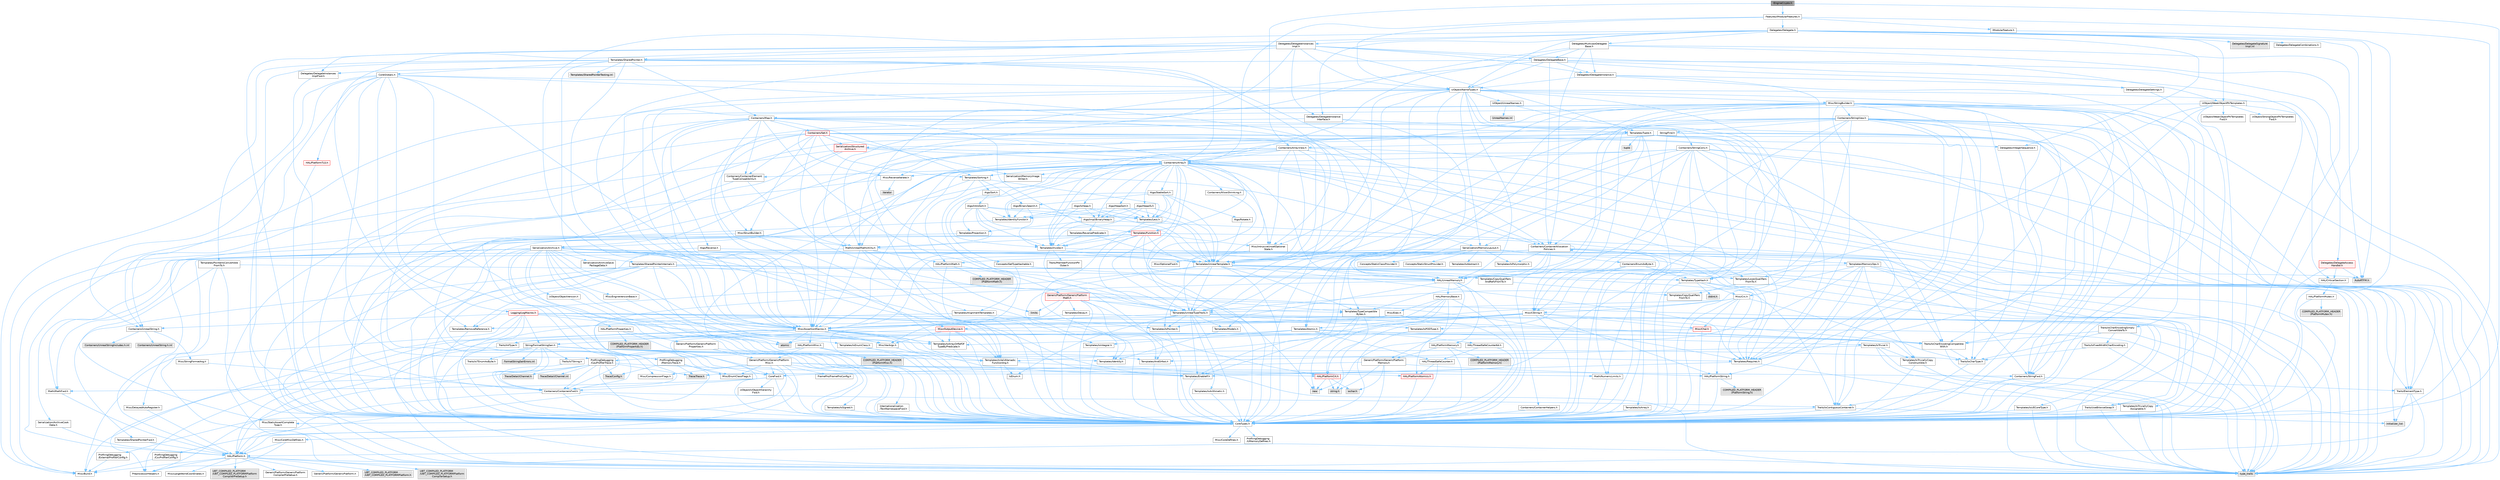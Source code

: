 digraph "IEngineCrypto.h"
{
 // INTERACTIVE_SVG=YES
 // LATEX_PDF_SIZE
  bgcolor="transparent";
  edge [fontname=Helvetica,fontsize=10,labelfontname=Helvetica,labelfontsize=10];
  node [fontname=Helvetica,fontsize=10,shape=box,height=0.2,width=0.4];
  Node1 [id="Node000001",label="IEngineCrypto.h",height=0.2,width=0.4,color="gray40", fillcolor="grey60", style="filled", fontcolor="black",tooltip=" "];
  Node1 -> Node2 [id="edge1_Node000001_Node000002",color="steelblue1",style="solid",tooltip=" "];
  Node2 [id="Node000002",label="CoreTypes.h",height=0.2,width=0.4,color="grey40", fillcolor="white", style="filled",URL="$dc/dec/CoreTypes_8h.html",tooltip=" "];
  Node2 -> Node3 [id="edge2_Node000002_Node000003",color="steelblue1",style="solid",tooltip=" "];
  Node3 [id="Node000003",label="HAL/Platform.h",height=0.2,width=0.4,color="grey40", fillcolor="white", style="filled",URL="$d9/dd0/Platform_8h.html",tooltip=" "];
  Node3 -> Node4 [id="edge3_Node000003_Node000004",color="steelblue1",style="solid",tooltip=" "];
  Node4 [id="Node000004",label="Misc/Build.h",height=0.2,width=0.4,color="grey40", fillcolor="white", style="filled",URL="$d3/dbb/Build_8h.html",tooltip=" "];
  Node3 -> Node5 [id="edge4_Node000003_Node000005",color="steelblue1",style="solid",tooltip=" "];
  Node5 [id="Node000005",label="Misc/LargeWorldCoordinates.h",height=0.2,width=0.4,color="grey40", fillcolor="white", style="filled",URL="$d2/dcb/LargeWorldCoordinates_8h.html",tooltip=" "];
  Node3 -> Node6 [id="edge5_Node000003_Node000006",color="steelblue1",style="solid",tooltip=" "];
  Node6 [id="Node000006",label="type_traits",height=0.2,width=0.4,color="grey60", fillcolor="#E0E0E0", style="filled",tooltip=" "];
  Node3 -> Node7 [id="edge6_Node000003_Node000007",color="steelblue1",style="solid",tooltip=" "];
  Node7 [id="Node000007",label="PreprocessorHelpers.h",height=0.2,width=0.4,color="grey40", fillcolor="white", style="filled",URL="$db/ddb/PreprocessorHelpers_8h.html",tooltip=" "];
  Node3 -> Node8 [id="edge7_Node000003_Node000008",color="steelblue1",style="solid",tooltip=" "];
  Node8 [id="Node000008",label="UBT_COMPILED_PLATFORM\l/UBT_COMPILED_PLATFORMPlatform\lCompilerPreSetup.h",height=0.2,width=0.4,color="grey60", fillcolor="#E0E0E0", style="filled",tooltip=" "];
  Node3 -> Node9 [id="edge8_Node000003_Node000009",color="steelblue1",style="solid",tooltip=" "];
  Node9 [id="Node000009",label="GenericPlatform/GenericPlatform\lCompilerPreSetup.h",height=0.2,width=0.4,color="grey40", fillcolor="white", style="filled",URL="$d9/dc8/GenericPlatformCompilerPreSetup_8h.html",tooltip=" "];
  Node3 -> Node10 [id="edge9_Node000003_Node000010",color="steelblue1",style="solid",tooltip=" "];
  Node10 [id="Node000010",label="GenericPlatform/GenericPlatform.h",height=0.2,width=0.4,color="grey40", fillcolor="white", style="filled",URL="$d6/d84/GenericPlatform_8h.html",tooltip=" "];
  Node3 -> Node11 [id="edge10_Node000003_Node000011",color="steelblue1",style="solid",tooltip=" "];
  Node11 [id="Node000011",label="UBT_COMPILED_PLATFORM\l/UBT_COMPILED_PLATFORMPlatform.h",height=0.2,width=0.4,color="grey60", fillcolor="#E0E0E0", style="filled",tooltip=" "];
  Node3 -> Node12 [id="edge11_Node000003_Node000012",color="steelblue1",style="solid",tooltip=" "];
  Node12 [id="Node000012",label="UBT_COMPILED_PLATFORM\l/UBT_COMPILED_PLATFORMPlatform\lCompilerSetup.h",height=0.2,width=0.4,color="grey60", fillcolor="#E0E0E0", style="filled",tooltip=" "];
  Node2 -> Node13 [id="edge12_Node000002_Node000013",color="steelblue1",style="solid",tooltip=" "];
  Node13 [id="Node000013",label="ProfilingDebugging\l/UMemoryDefines.h",height=0.2,width=0.4,color="grey40", fillcolor="white", style="filled",URL="$d2/da2/UMemoryDefines_8h.html",tooltip=" "];
  Node2 -> Node14 [id="edge13_Node000002_Node000014",color="steelblue1",style="solid",tooltip=" "];
  Node14 [id="Node000014",label="Misc/CoreMiscDefines.h",height=0.2,width=0.4,color="grey40", fillcolor="white", style="filled",URL="$da/d38/CoreMiscDefines_8h.html",tooltip=" "];
  Node14 -> Node3 [id="edge14_Node000014_Node000003",color="steelblue1",style="solid",tooltip=" "];
  Node14 -> Node7 [id="edge15_Node000014_Node000007",color="steelblue1",style="solid",tooltip=" "];
  Node2 -> Node15 [id="edge16_Node000002_Node000015",color="steelblue1",style="solid",tooltip=" "];
  Node15 [id="Node000015",label="Misc/CoreDefines.h",height=0.2,width=0.4,color="grey40", fillcolor="white", style="filled",URL="$d3/dd2/CoreDefines_8h.html",tooltip=" "];
  Node1 -> Node16 [id="edge17_Node000001_Node000016",color="steelblue1",style="solid",tooltip=" "];
  Node16 [id="Node000016",label="Features/IModularFeatures.h",height=0.2,width=0.4,color="grey40", fillcolor="white", style="filled",URL="$de/dd9/IModularFeatures_8h.html",tooltip=" "];
  Node16 -> Node2 [id="edge18_Node000016_Node000002",color="steelblue1",style="solid",tooltip=" "];
  Node16 -> Node17 [id="edge19_Node000016_Node000017",color="steelblue1",style="solid",tooltip=" "];
  Node17 [id="Node000017",label="Containers/Array.h",height=0.2,width=0.4,color="grey40", fillcolor="white", style="filled",URL="$df/dd0/Array_8h.html",tooltip=" "];
  Node17 -> Node2 [id="edge20_Node000017_Node000002",color="steelblue1",style="solid",tooltip=" "];
  Node17 -> Node18 [id="edge21_Node000017_Node000018",color="steelblue1",style="solid",tooltip=" "];
  Node18 [id="Node000018",label="Misc/AssertionMacros.h",height=0.2,width=0.4,color="grey40", fillcolor="white", style="filled",URL="$d0/dfa/AssertionMacros_8h.html",tooltip=" "];
  Node18 -> Node2 [id="edge22_Node000018_Node000002",color="steelblue1",style="solid",tooltip=" "];
  Node18 -> Node3 [id="edge23_Node000018_Node000003",color="steelblue1",style="solid",tooltip=" "];
  Node18 -> Node19 [id="edge24_Node000018_Node000019",color="steelblue1",style="solid",tooltip=" "];
  Node19 [id="Node000019",label="HAL/PlatformMisc.h",height=0.2,width=0.4,color="grey40", fillcolor="white", style="filled",URL="$d0/df5/PlatformMisc_8h.html",tooltip=" "];
  Node19 -> Node2 [id="edge25_Node000019_Node000002",color="steelblue1",style="solid",tooltip=" "];
  Node19 -> Node20 [id="edge26_Node000019_Node000020",color="steelblue1",style="solid",tooltip=" "];
  Node20 [id="Node000020",label="GenericPlatform/GenericPlatform\lMisc.h",height=0.2,width=0.4,color="grey40", fillcolor="white", style="filled",URL="$db/d9a/GenericPlatformMisc_8h.html",tooltip=" "];
  Node20 -> Node21 [id="edge27_Node000020_Node000021",color="steelblue1",style="solid",tooltip=" "];
  Node21 [id="Node000021",label="Containers/StringFwd.h",height=0.2,width=0.4,color="grey40", fillcolor="white", style="filled",URL="$df/d37/StringFwd_8h.html",tooltip=" "];
  Node21 -> Node2 [id="edge28_Node000021_Node000002",color="steelblue1",style="solid",tooltip=" "];
  Node21 -> Node22 [id="edge29_Node000021_Node000022",color="steelblue1",style="solid",tooltip=" "];
  Node22 [id="Node000022",label="Traits/ElementType.h",height=0.2,width=0.4,color="grey40", fillcolor="white", style="filled",URL="$d5/d4f/ElementType_8h.html",tooltip=" "];
  Node22 -> Node3 [id="edge30_Node000022_Node000003",color="steelblue1",style="solid",tooltip=" "];
  Node22 -> Node23 [id="edge31_Node000022_Node000023",color="steelblue1",style="solid",tooltip=" "];
  Node23 [id="Node000023",label="initializer_list",height=0.2,width=0.4,color="grey60", fillcolor="#E0E0E0", style="filled",tooltip=" "];
  Node22 -> Node6 [id="edge32_Node000022_Node000006",color="steelblue1",style="solid",tooltip=" "];
  Node21 -> Node24 [id="edge33_Node000021_Node000024",color="steelblue1",style="solid",tooltip=" "];
  Node24 [id="Node000024",label="Traits/IsContiguousContainer.h",height=0.2,width=0.4,color="grey40", fillcolor="white", style="filled",URL="$d5/d3c/IsContiguousContainer_8h.html",tooltip=" "];
  Node24 -> Node2 [id="edge34_Node000024_Node000002",color="steelblue1",style="solid",tooltip=" "];
  Node24 -> Node25 [id="edge35_Node000024_Node000025",color="steelblue1",style="solid",tooltip=" "];
  Node25 [id="Node000025",label="Misc/StaticAssertComplete\lType.h",height=0.2,width=0.4,color="grey40", fillcolor="white", style="filled",URL="$d5/d4e/StaticAssertCompleteType_8h.html",tooltip=" "];
  Node24 -> Node23 [id="edge36_Node000024_Node000023",color="steelblue1",style="solid",tooltip=" "];
  Node20 -> Node26 [id="edge37_Node000020_Node000026",color="steelblue1",style="solid",tooltip=" "];
  Node26 [id="Node000026",label="CoreFwd.h",height=0.2,width=0.4,color="grey40", fillcolor="white", style="filled",URL="$d1/d1e/CoreFwd_8h.html",tooltip=" "];
  Node26 -> Node2 [id="edge38_Node000026_Node000002",color="steelblue1",style="solid",tooltip=" "];
  Node26 -> Node27 [id="edge39_Node000026_Node000027",color="steelblue1",style="solid",tooltip=" "];
  Node27 [id="Node000027",label="Containers/ContainersFwd.h",height=0.2,width=0.4,color="grey40", fillcolor="white", style="filled",URL="$d4/d0a/ContainersFwd_8h.html",tooltip=" "];
  Node27 -> Node3 [id="edge40_Node000027_Node000003",color="steelblue1",style="solid",tooltip=" "];
  Node27 -> Node2 [id="edge41_Node000027_Node000002",color="steelblue1",style="solid",tooltip=" "];
  Node27 -> Node24 [id="edge42_Node000027_Node000024",color="steelblue1",style="solid",tooltip=" "];
  Node26 -> Node28 [id="edge43_Node000026_Node000028",color="steelblue1",style="solid",tooltip=" "];
  Node28 [id="Node000028",label="Math/MathFwd.h",height=0.2,width=0.4,color="grey40", fillcolor="white", style="filled",URL="$d2/d10/MathFwd_8h.html",tooltip=" "];
  Node28 -> Node3 [id="edge44_Node000028_Node000003",color="steelblue1",style="solid",tooltip=" "];
  Node26 -> Node29 [id="edge45_Node000026_Node000029",color="steelblue1",style="solid",tooltip=" "];
  Node29 [id="Node000029",label="UObject/UObjectHierarchy\lFwd.h",height=0.2,width=0.4,color="grey40", fillcolor="white", style="filled",URL="$d3/d13/UObjectHierarchyFwd_8h.html",tooltip=" "];
  Node20 -> Node2 [id="edge46_Node000020_Node000002",color="steelblue1",style="solid",tooltip=" "];
  Node20 -> Node30 [id="edge47_Node000020_Node000030",color="steelblue1",style="solid",tooltip=" "];
  Node30 [id="Node000030",label="FramePro/FrameProConfig.h",height=0.2,width=0.4,color="grey40", fillcolor="white", style="filled",URL="$d7/d90/FrameProConfig_8h.html",tooltip=" "];
  Node20 -> Node31 [id="edge48_Node000020_Node000031",color="steelblue1",style="solid",tooltip=" "];
  Node31 [id="Node000031",label="HAL/PlatformCrt.h",height=0.2,width=0.4,color="red", fillcolor="#FFF0F0", style="filled",URL="$d8/d75/PlatformCrt_8h.html",tooltip=" "];
  Node31 -> Node32 [id="edge49_Node000031_Node000032",color="steelblue1",style="solid",tooltip=" "];
  Node32 [id="Node000032",label="new",height=0.2,width=0.4,color="grey60", fillcolor="#E0E0E0", style="filled",tooltip=" "];
  Node31 -> Node33 [id="edge50_Node000031_Node000033",color="steelblue1",style="solid",tooltip=" "];
  Node33 [id="Node000033",label="wchar.h",height=0.2,width=0.4,color="grey60", fillcolor="#E0E0E0", style="filled",tooltip=" "];
  Node31 -> Node40 [id="edge51_Node000031_Node000040",color="steelblue1",style="solid",tooltip=" "];
  Node40 [id="Node000040",label="string.h",height=0.2,width=0.4,color="grey60", fillcolor="#E0E0E0", style="filled",tooltip=" "];
  Node20 -> Node41 [id="edge52_Node000020_Node000041",color="steelblue1",style="solid",tooltip=" "];
  Node41 [id="Node000041",label="Math/NumericLimits.h",height=0.2,width=0.4,color="grey40", fillcolor="white", style="filled",URL="$df/d1b/NumericLimits_8h.html",tooltip=" "];
  Node41 -> Node2 [id="edge53_Node000041_Node000002",color="steelblue1",style="solid",tooltip=" "];
  Node20 -> Node42 [id="edge54_Node000020_Node000042",color="steelblue1",style="solid",tooltip=" "];
  Node42 [id="Node000042",label="Misc/CompressionFlags.h",height=0.2,width=0.4,color="grey40", fillcolor="white", style="filled",URL="$d9/d76/CompressionFlags_8h.html",tooltip=" "];
  Node20 -> Node43 [id="edge55_Node000020_Node000043",color="steelblue1",style="solid",tooltip=" "];
  Node43 [id="Node000043",label="Misc/EnumClassFlags.h",height=0.2,width=0.4,color="grey40", fillcolor="white", style="filled",URL="$d8/de7/EnumClassFlags_8h.html",tooltip=" "];
  Node20 -> Node44 [id="edge56_Node000020_Node000044",color="steelblue1",style="solid",tooltip=" "];
  Node44 [id="Node000044",label="ProfilingDebugging\l/CsvProfilerConfig.h",height=0.2,width=0.4,color="grey40", fillcolor="white", style="filled",URL="$d3/d88/CsvProfilerConfig_8h.html",tooltip=" "];
  Node44 -> Node4 [id="edge57_Node000044_Node000004",color="steelblue1",style="solid",tooltip=" "];
  Node20 -> Node45 [id="edge58_Node000020_Node000045",color="steelblue1",style="solid",tooltip=" "];
  Node45 [id="Node000045",label="ProfilingDebugging\l/ExternalProfilerConfig.h",height=0.2,width=0.4,color="grey40", fillcolor="white", style="filled",URL="$d3/dbb/ExternalProfilerConfig_8h.html",tooltip=" "];
  Node45 -> Node4 [id="edge59_Node000045_Node000004",color="steelblue1",style="solid",tooltip=" "];
  Node19 -> Node46 [id="edge60_Node000019_Node000046",color="steelblue1",style="solid",tooltip=" "];
  Node46 [id="Node000046",label="COMPILED_PLATFORM_HEADER\l(PlatformMisc.h)",height=0.2,width=0.4,color="grey60", fillcolor="#E0E0E0", style="filled",tooltip=" "];
  Node19 -> Node47 [id="edge61_Node000019_Node000047",color="steelblue1",style="solid",tooltip=" "];
  Node47 [id="Node000047",label="ProfilingDebugging\l/CpuProfilerTrace.h",height=0.2,width=0.4,color="grey40", fillcolor="white", style="filled",URL="$da/dcb/CpuProfilerTrace_8h.html",tooltip=" "];
  Node47 -> Node2 [id="edge62_Node000047_Node000002",color="steelblue1",style="solid",tooltip=" "];
  Node47 -> Node27 [id="edge63_Node000047_Node000027",color="steelblue1",style="solid",tooltip=" "];
  Node47 -> Node48 [id="edge64_Node000047_Node000048",color="steelblue1",style="solid",tooltip=" "];
  Node48 [id="Node000048",label="HAL/PlatformAtomics.h",height=0.2,width=0.4,color="red", fillcolor="#FFF0F0", style="filled",URL="$d3/d36/PlatformAtomics_8h.html",tooltip=" "];
  Node48 -> Node2 [id="edge65_Node000048_Node000002",color="steelblue1",style="solid",tooltip=" "];
  Node47 -> Node7 [id="edge66_Node000047_Node000007",color="steelblue1",style="solid",tooltip=" "];
  Node47 -> Node4 [id="edge67_Node000047_Node000004",color="steelblue1",style="solid",tooltip=" "];
  Node47 -> Node51 [id="edge68_Node000047_Node000051",color="steelblue1",style="solid",tooltip=" "];
  Node51 [id="Node000051",label="Trace/Config.h",height=0.2,width=0.4,color="grey60", fillcolor="#E0E0E0", style="filled",tooltip=" "];
  Node47 -> Node52 [id="edge69_Node000047_Node000052",color="steelblue1",style="solid",tooltip=" "];
  Node52 [id="Node000052",label="Trace/Detail/Channel.h",height=0.2,width=0.4,color="grey60", fillcolor="#E0E0E0", style="filled",tooltip=" "];
  Node47 -> Node53 [id="edge70_Node000047_Node000053",color="steelblue1",style="solid",tooltip=" "];
  Node53 [id="Node000053",label="Trace/Detail/Channel.inl",height=0.2,width=0.4,color="grey60", fillcolor="#E0E0E0", style="filled",tooltip=" "];
  Node47 -> Node54 [id="edge71_Node000047_Node000054",color="steelblue1",style="solid",tooltip=" "];
  Node54 [id="Node000054",label="Trace/Trace.h",height=0.2,width=0.4,color="grey60", fillcolor="#E0E0E0", style="filled",tooltip=" "];
  Node18 -> Node7 [id="edge72_Node000018_Node000007",color="steelblue1",style="solid",tooltip=" "];
  Node18 -> Node55 [id="edge73_Node000018_Node000055",color="steelblue1",style="solid",tooltip=" "];
  Node55 [id="Node000055",label="Templates/EnableIf.h",height=0.2,width=0.4,color="grey40", fillcolor="white", style="filled",URL="$d7/d60/EnableIf_8h.html",tooltip=" "];
  Node55 -> Node2 [id="edge74_Node000055_Node000002",color="steelblue1",style="solid",tooltip=" "];
  Node18 -> Node56 [id="edge75_Node000018_Node000056",color="steelblue1",style="solid",tooltip=" "];
  Node56 [id="Node000056",label="Templates/IsArrayOrRefOf\lTypeByPredicate.h",height=0.2,width=0.4,color="grey40", fillcolor="white", style="filled",URL="$d6/da1/IsArrayOrRefOfTypeByPredicate_8h.html",tooltip=" "];
  Node56 -> Node2 [id="edge76_Node000056_Node000002",color="steelblue1",style="solid",tooltip=" "];
  Node18 -> Node57 [id="edge77_Node000018_Node000057",color="steelblue1",style="solid",tooltip=" "];
  Node57 [id="Node000057",label="Templates/IsValidVariadic\lFunctionArg.h",height=0.2,width=0.4,color="grey40", fillcolor="white", style="filled",URL="$d0/dc8/IsValidVariadicFunctionArg_8h.html",tooltip=" "];
  Node57 -> Node2 [id="edge78_Node000057_Node000002",color="steelblue1",style="solid",tooltip=" "];
  Node57 -> Node58 [id="edge79_Node000057_Node000058",color="steelblue1",style="solid",tooltip=" "];
  Node58 [id="Node000058",label="IsEnum.h",height=0.2,width=0.4,color="grey40", fillcolor="white", style="filled",URL="$d4/de5/IsEnum_8h.html",tooltip=" "];
  Node57 -> Node6 [id="edge80_Node000057_Node000006",color="steelblue1",style="solid",tooltip=" "];
  Node18 -> Node59 [id="edge81_Node000018_Node000059",color="steelblue1",style="solid",tooltip=" "];
  Node59 [id="Node000059",label="Traits/IsCharEncodingCompatible\lWith.h",height=0.2,width=0.4,color="grey40", fillcolor="white", style="filled",URL="$df/dd1/IsCharEncodingCompatibleWith_8h.html",tooltip=" "];
  Node59 -> Node6 [id="edge82_Node000059_Node000006",color="steelblue1",style="solid",tooltip=" "];
  Node59 -> Node60 [id="edge83_Node000059_Node000060",color="steelblue1",style="solid",tooltip=" "];
  Node60 [id="Node000060",label="Traits/IsCharType.h",height=0.2,width=0.4,color="grey40", fillcolor="white", style="filled",URL="$db/d51/IsCharType_8h.html",tooltip=" "];
  Node60 -> Node2 [id="edge84_Node000060_Node000002",color="steelblue1",style="solid",tooltip=" "];
  Node18 -> Node61 [id="edge85_Node000018_Node000061",color="steelblue1",style="solid",tooltip=" "];
  Node61 [id="Node000061",label="Misc/VarArgs.h",height=0.2,width=0.4,color="grey40", fillcolor="white", style="filled",URL="$d5/d6f/VarArgs_8h.html",tooltip=" "];
  Node61 -> Node2 [id="edge86_Node000061_Node000002",color="steelblue1",style="solid",tooltip=" "];
  Node18 -> Node62 [id="edge87_Node000018_Node000062",color="steelblue1",style="solid",tooltip=" "];
  Node62 [id="Node000062",label="String/FormatStringSan.h",height=0.2,width=0.4,color="grey40", fillcolor="white", style="filled",URL="$d3/d8b/FormatStringSan_8h.html",tooltip=" "];
  Node62 -> Node6 [id="edge88_Node000062_Node000006",color="steelblue1",style="solid",tooltip=" "];
  Node62 -> Node2 [id="edge89_Node000062_Node000002",color="steelblue1",style="solid",tooltip=" "];
  Node62 -> Node63 [id="edge90_Node000062_Node000063",color="steelblue1",style="solid",tooltip=" "];
  Node63 [id="Node000063",label="Templates/Requires.h",height=0.2,width=0.4,color="grey40", fillcolor="white", style="filled",URL="$dc/d96/Requires_8h.html",tooltip=" "];
  Node63 -> Node55 [id="edge91_Node000063_Node000055",color="steelblue1",style="solid",tooltip=" "];
  Node63 -> Node6 [id="edge92_Node000063_Node000006",color="steelblue1",style="solid",tooltip=" "];
  Node62 -> Node64 [id="edge93_Node000062_Node000064",color="steelblue1",style="solid",tooltip=" "];
  Node64 [id="Node000064",label="Templates/Identity.h",height=0.2,width=0.4,color="grey40", fillcolor="white", style="filled",URL="$d0/dd5/Identity_8h.html",tooltip=" "];
  Node62 -> Node57 [id="edge94_Node000062_Node000057",color="steelblue1",style="solid",tooltip=" "];
  Node62 -> Node60 [id="edge95_Node000062_Node000060",color="steelblue1",style="solid",tooltip=" "];
  Node62 -> Node65 [id="edge96_Node000062_Node000065",color="steelblue1",style="solid",tooltip=" "];
  Node65 [id="Node000065",label="Traits/IsTEnumAsByte.h",height=0.2,width=0.4,color="grey40", fillcolor="white", style="filled",URL="$d1/de6/IsTEnumAsByte_8h.html",tooltip=" "];
  Node62 -> Node66 [id="edge97_Node000062_Node000066",color="steelblue1",style="solid",tooltip=" "];
  Node66 [id="Node000066",label="Traits/IsTString.h",height=0.2,width=0.4,color="grey40", fillcolor="white", style="filled",URL="$d0/df8/IsTString_8h.html",tooltip=" "];
  Node66 -> Node27 [id="edge98_Node000066_Node000027",color="steelblue1",style="solid",tooltip=" "];
  Node62 -> Node27 [id="edge99_Node000062_Node000027",color="steelblue1",style="solid",tooltip=" "];
  Node62 -> Node67 [id="edge100_Node000062_Node000067",color="steelblue1",style="solid",tooltip=" "];
  Node67 [id="Node000067",label="FormatStringSanErrors.inl",height=0.2,width=0.4,color="grey60", fillcolor="#E0E0E0", style="filled",tooltip=" "];
  Node18 -> Node68 [id="edge101_Node000018_Node000068",color="steelblue1",style="solid",tooltip=" "];
  Node68 [id="Node000068",label="atomic",height=0.2,width=0.4,color="grey60", fillcolor="#E0E0E0", style="filled",tooltip=" "];
  Node17 -> Node69 [id="edge102_Node000017_Node000069",color="steelblue1",style="solid",tooltip=" "];
  Node69 [id="Node000069",label="Misc/IntrusiveUnsetOptional\lState.h",height=0.2,width=0.4,color="grey40", fillcolor="white", style="filled",URL="$d2/d0a/IntrusiveUnsetOptionalState_8h.html",tooltip=" "];
  Node69 -> Node70 [id="edge103_Node000069_Node000070",color="steelblue1",style="solid",tooltip=" "];
  Node70 [id="Node000070",label="Misc/OptionalFwd.h",height=0.2,width=0.4,color="grey40", fillcolor="white", style="filled",URL="$dc/d50/OptionalFwd_8h.html",tooltip=" "];
  Node17 -> Node71 [id="edge104_Node000017_Node000071",color="steelblue1",style="solid",tooltip=" "];
  Node71 [id="Node000071",label="Misc/ReverseIterate.h",height=0.2,width=0.4,color="grey40", fillcolor="white", style="filled",URL="$db/de3/ReverseIterate_8h.html",tooltip=" "];
  Node71 -> Node3 [id="edge105_Node000071_Node000003",color="steelblue1",style="solid",tooltip=" "];
  Node71 -> Node72 [id="edge106_Node000071_Node000072",color="steelblue1",style="solid",tooltip=" "];
  Node72 [id="Node000072",label="iterator",height=0.2,width=0.4,color="grey60", fillcolor="#E0E0E0", style="filled",tooltip=" "];
  Node17 -> Node73 [id="edge107_Node000017_Node000073",color="steelblue1",style="solid",tooltip=" "];
  Node73 [id="Node000073",label="HAL/UnrealMemory.h",height=0.2,width=0.4,color="grey40", fillcolor="white", style="filled",URL="$d9/d96/UnrealMemory_8h.html",tooltip=" "];
  Node73 -> Node2 [id="edge108_Node000073_Node000002",color="steelblue1",style="solid",tooltip=" "];
  Node73 -> Node74 [id="edge109_Node000073_Node000074",color="steelblue1",style="solid",tooltip=" "];
  Node74 [id="Node000074",label="GenericPlatform/GenericPlatform\lMemory.h",height=0.2,width=0.4,color="grey40", fillcolor="white", style="filled",URL="$dd/d22/GenericPlatformMemory_8h.html",tooltip=" "];
  Node74 -> Node26 [id="edge110_Node000074_Node000026",color="steelblue1",style="solid",tooltip=" "];
  Node74 -> Node2 [id="edge111_Node000074_Node000002",color="steelblue1",style="solid",tooltip=" "];
  Node74 -> Node75 [id="edge112_Node000074_Node000075",color="steelblue1",style="solid",tooltip=" "];
  Node75 [id="Node000075",label="HAL/PlatformString.h",height=0.2,width=0.4,color="grey40", fillcolor="white", style="filled",URL="$db/db5/PlatformString_8h.html",tooltip=" "];
  Node75 -> Node2 [id="edge113_Node000075_Node000002",color="steelblue1",style="solid",tooltip=" "];
  Node75 -> Node76 [id="edge114_Node000075_Node000076",color="steelblue1",style="solid",tooltip=" "];
  Node76 [id="Node000076",label="COMPILED_PLATFORM_HEADER\l(PlatformString.h)",height=0.2,width=0.4,color="grey60", fillcolor="#E0E0E0", style="filled",tooltip=" "];
  Node74 -> Node40 [id="edge115_Node000074_Node000040",color="steelblue1",style="solid",tooltip=" "];
  Node74 -> Node33 [id="edge116_Node000074_Node000033",color="steelblue1",style="solid",tooltip=" "];
  Node73 -> Node77 [id="edge117_Node000073_Node000077",color="steelblue1",style="solid",tooltip=" "];
  Node77 [id="Node000077",label="HAL/MemoryBase.h",height=0.2,width=0.4,color="grey40", fillcolor="white", style="filled",URL="$d6/d9f/MemoryBase_8h.html",tooltip=" "];
  Node77 -> Node2 [id="edge118_Node000077_Node000002",color="steelblue1",style="solid",tooltip=" "];
  Node77 -> Node48 [id="edge119_Node000077_Node000048",color="steelblue1",style="solid",tooltip=" "];
  Node77 -> Node31 [id="edge120_Node000077_Node000031",color="steelblue1",style="solid",tooltip=" "];
  Node77 -> Node78 [id="edge121_Node000077_Node000078",color="steelblue1",style="solid",tooltip=" "];
  Node78 [id="Node000078",label="Misc/Exec.h",height=0.2,width=0.4,color="grey40", fillcolor="white", style="filled",URL="$de/ddb/Exec_8h.html",tooltip=" "];
  Node78 -> Node2 [id="edge122_Node000078_Node000002",color="steelblue1",style="solid",tooltip=" "];
  Node78 -> Node18 [id="edge123_Node000078_Node000018",color="steelblue1",style="solid",tooltip=" "];
  Node77 -> Node79 [id="edge124_Node000077_Node000079",color="steelblue1",style="solid",tooltip=" "];
  Node79 [id="Node000079",label="Misc/OutputDevice.h",height=0.2,width=0.4,color="red", fillcolor="#FFF0F0", style="filled",URL="$d7/d32/OutputDevice_8h.html",tooltip=" "];
  Node79 -> Node26 [id="edge125_Node000079_Node000026",color="steelblue1",style="solid",tooltip=" "];
  Node79 -> Node2 [id="edge126_Node000079_Node000002",color="steelblue1",style="solid",tooltip=" "];
  Node79 -> Node61 [id="edge127_Node000079_Node000061",color="steelblue1",style="solid",tooltip=" "];
  Node79 -> Node56 [id="edge128_Node000079_Node000056",color="steelblue1",style="solid",tooltip=" "];
  Node79 -> Node57 [id="edge129_Node000079_Node000057",color="steelblue1",style="solid",tooltip=" "];
  Node79 -> Node59 [id="edge130_Node000079_Node000059",color="steelblue1",style="solid",tooltip=" "];
  Node77 -> Node81 [id="edge131_Node000077_Node000081",color="steelblue1",style="solid",tooltip=" "];
  Node81 [id="Node000081",label="Templates/Atomic.h",height=0.2,width=0.4,color="grey40", fillcolor="white", style="filled",URL="$d3/d91/Atomic_8h.html",tooltip=" "];
  Node81 -> Node82 [id="edge132_Node000081_Node000082",color="steelblue1",style="solid",tooltip=" "];
  Node82 [id="Node000082",label="HAL/ThreadSafeCounter.h",height=0.2,width=0.4,color="grey40", fillcolor="white", style="filled",URL="$dc/dc9/ThreadSafeCounter_8h.html",tooltip=" "];
  Node82 -> Node2 [id="edge133_Node000082_Node000002",color="steelblue1",style="solid",tooltip=" "];
  Node82 -> Node48 [id="edge134_Node000082_Node000048",color="steelblue1",style="solid",tooltip=" "];
  Node81 -> Node83 [id="edge135_Node000081_Node000083",color="steelblue1",style="solid",tooltip=" "];
  Node83 [id="Node000083",label="HAL/ThreadSafeCounter64.h",height=0.2,width=0.4,color="grey40", fillcolor="white", style="filled",URL="$d0/d12/ThreadSafeCounter64_8h.html",tooltip=" "];
  Node83 -> Node2 [id="edge136_Node000083_Node000002",color="steelblue1",style="solid",tooltip=" "];
  Node83 -> Node82 [id="edge137_Node000083_Node000082",color="steelblue1",style="solid",tooltip=" "];
  Node81 -> Node84 [id="edge138_Node000081_Node000084",color="steelblue1",style="solid",tooltip=" "];
  Node84 [id="Node000084",label="Templates/IsIntegral.h",height=0.2,width=0.4,color="grey40", fillcolor="white", style="filled",URL="$da/d64/IsIntegral_8h.html",tooltip=" "];
  Node84 -> Node2 [id="edge139_Node000084_Node000002",color="steelblue1",style="solid",tooltip=" "];
  Node81 -> Node85 [id="edge140_Node000081_Node000085",color="steelblue1",style="solid",tooltip=" "];
  Node85 [id="Node000085",label="Templates/IsTrivial.h",height=0.2,width=0.4,color="grey40", fillcolor="white", style="filled",URL="$da/d4c/IsTrivial_8h.html",tooltip=" "];
  Node85 -> Node86 [id="edge141_Node000085_Node000086",color="steelblue1",style="solid",tooltip=" "];
  Node86 [id="Node000086",label="Templates/AndOrNot.h",height=0.2,width=0.4,color="grey40", fillcolor="white", style="filled",URL="$db/d0a/AndOrNot_8h.html",tooltip=" "];
  Node86 -> Node2 [id="edge142_Node000086_Node000002",color="steelblue1",style="solid",tooltip=" "];
  Node85 -> Node87 [id="edge143_Node000085_Node000087",color="steelblue1",style="solid",tooltip=" "];
  Node87 [id="Node000087",label="Templates/IsTriviallyCopy\lConstructible.h",height=0.2,width=0.4,color="grey40", fillcolor="white", style="filled",URL="$d3/d78/IsTriviallyCopyConstructible_8h.html",tooltip=" "];
  Node87 -> Node2 [id="edge144_Node000087_Node000002",color="steelblue1",style="solid",tooltip=" "];
  Node87 -> Node6 [id="edge145_Node000087_Node000006",color="steelblue1",style="solid",tooltip=" "];
  Node85 -> Node88 [id="edge146_Node000085_Node000088",color="steelblue1",style="solid",tooltip=" "];
  Node88 [id="Node000088",label="Templates/IsTriviallyCopy\lAssignable.h",height=0.2,width=0.4,color="grey40", fillcolor="white", style="filled",URL="$d2/df2/IsTriviallyCopyAssignable_8h.html",tooltip=" "];
  Node88 -> Node2 [id="edge147_Node000088_Node000002",color="steelblue1",style="solid",tooltip=" "];
  Node88 -> Node6 [id="edge148_Node000088_Node000006",color="steelblue1",style="solid",tooltip=" "];
  Node85 -> Node6 [id="edge149_Node000085_Node000006",color="steelblue1",style="solid",tooltip=" "];
  Node81 -> Node89 [id="edge150_Node000081_Node000089",color="steelblue1",style="solid",tooltip=" "];
  Node89 [id="Node000089",label="Traits/IntType.h",height=0.2,width=0.4,color="grey40", fillcolor="white", style="filled",URL="$d7/deb/IntType_8h.html",tooltip=" "];
  Node89 -> Node3 [id="edge151_Node000089_Node000003",color="steelblue1",style="solid",tooltip=" "];
  Node81 -> Node68 [id="edge152_Node000081_Node000068",color="steelblue1",style="solid",tooltip=" "];
  Node73 -> Node90 [id="edge153_Node000073_Node000090",color="steelblue1",style="solid",tooltip=" "];
  Node90 [id="Node000090",label="HAL/PlatformMemory.h",height=0.2,width=0.4,color="grey40", fillcolor="white", style="filled",URL="$de/d68/PlatformMemory_8h.html",tooltip=" "];
  Node90 -> Node2 [id="edge154_Node000090_Node000002",color="steelblue1",style="solid",tooltip=" "];
  Node90 -> Node74 [id="edge155_Node000090_Node000074",color="steelblue1",style="solid",tooltip=" "];
  Node90 -> Node91 [id="edge156_Node000090_Node000091",color="steelblue1",style="solid",tooltip=" "];
  Node91 [id="Node000091",label="COMPILED_PLATFORM_HEADER\l(PlatformMemory.h)",height=0.2,width=0.4,color="grey60", fillcolor="#E0E0E0", style="filled",tooltip=" "];
  Node73 -> Node92 [id="edge157_Node000073_Node000092",color="steelblue1",style="solid",tooltip=" "];
  Node92 [id="Node000092",label="ProfilingDebugging\l/MemoryTrace.h",height=0.2,width=0.4,color="grey40", fillcolor="white", style="filled",URL="$da/dd7/MemoryTrace_8h.html",tooltip=" "];
  Node92 -> Node3 [id="edge158_Node000092_Node000003",color="steelblue1",style="solid",tooltip=" "];
  Node92 -> Node43 [id="edge159_Node000092_Node000043",color="steelblue1",style="solid",tooltip=" "];
  Node92 -> Node51 [id="edge160_Node000092_Node000051",color="steelblue1",style="solid",tooltip=" "];
  Node92 -> Node54 [id="edge161_Node000092_Node000054",color="steelblue1",style="solid",tooltip=" "];
  Node73 -> Node93 [id="edge162_Node000073_Node000093",color="steelblue1",style="solid",tooltip=" "];
  Node93 [id="Node000093",label="Templates/IsPointer.h",height=0.2,width=0.4,color="grey40", fillcolor="white", style="filled",URL="$d7/d05/IsPointer_8h.html",tooltip=" "];
  Node93 -> Node2 [id="edge163_Node000093_Node000002",color="steelblue1",style="solid",tooltip=" "];
  Node17 -> Node94 [id="edge164_Node000017_Node000094",color="steelblue1",style="solid",tooltip=" "];
  Node94 [id="Node000094",label="Templates/UnrealTypeTraits.h",height=0.2,width=0.4,color="grey40", fillcolor="white", style="filled",URL="$d2/d2d/UnrealTypeTraits_8h.html",tooltip=" "];
  Node94 -> Node2 [id="edge165_Node000094_Node000002",color="steelblue1",style="solid",tooltip=" "];
  Node94 -> Node93 [id="edge166_Node000094_Node000093",color="steelblue1",style="solid",tooltip=" "];
  Node94 -> Node18 [id="edge167_Node000094_Node000018",color="steelblue1",style="solid",tooltip=" "];
  Node94 -> Node86 [id="edge168_Node000094_Node000086",color="steelblue1",style="solid",tooltip=" "];
  Node94 -> Node55 [id="edge169_Node000094_Node000055",color="steelblue1",style="solid",tooltip=" "];
  Node94 -> Node95 [id="edge170_Node000094_Node000095",color="steelblue1",style="solid",tooltip=" "];
  Node95 [id="Node000095",label="Templates/IsArithmetic.h",height=0.2,width=0.4,color="grey40", fillcolor="white", style="filled",URL="$d2/d5d/IsArithmetic_8h.html",tooltip=" "];
  Node95 -> Node2 [id="edge171_Node000095_Node000002",color="steelblue1",style="solid",tooltip=" "];
  Node94 -> Node58 [id="edge172_Node000094_Node000058",color="steelblue1",style="solid",tooltip=" "];
  Node94 -> Node96 [id="edge173_Node000094_Node000096",color="steelblue1",style="solid",tooltip=" "];
  Node96 [id="Node000096",label="Templates/Models.h",height=0.2,width=0.4,color="grey40", fillcolor="white", style="filled",URL="$d3/d0c/Models_8h.html",tooltip=" "];
  Node96 -> Node64 [id="edge174_Node000096_Node000064",color="steelblue1",style="solid",tooltip=" "];
  Node94 -> Node97 [id="edge175_Node000094_Node000097",color="steelblue1",style="solid",tooltip=" "];
  Node97 [id="Node000097",label="Templates/IsPODType.h",height=0.2,width=0.4,color="grey40", fillcolor="white", style="filled",URL="$d7/db1/IsPODType_8h.html",tooltip=" "];
  Node97 -> Node2 [id="edge176_Node000097_Node000002",color="steelblue1",style="solid",tooltip=" "];
  Node94 -> Node98 [id="edge177_Node000094_Node000098",color="steelblue1",style="solid",tooltip=" "];
  Node98 [id="Node000098",label="Templates/IsUECoreType.h",height=0.2,width=0.4,color="grey40", fillcolor="white", style="filled",URL="$d1/db8/IsUECoreType_8h.html",tooltip=" "];
  Node98 -> Node2 [id="edge178_Node000098_Node000002",color="steelblue1",style="solid",tooltip=" "];
  Node98 -> Node6 [id="edge179_Node000098_Node000006",color="steelblue1",style="solid",tooltip=" "];
  Node94 -> Node87 [id="edge180_Node000094_Node000087",color="steelblue1",style="solid",tooltip=" "];
  Node17 -> Node99 [id="edge181_Node000017_Node000099",color="steelblue1",style="solid",tooltip=" "];
  Node99 [id="Node000099",label="Templates/UnrealTemplate.h",height=0.2,width=0.4,color="grey40", fillcolor="white", style="filled",URL="$d4/d24/UnrealTemplate_8h.html",tooltip=" "];
  Node99 -> Node2 [id="edge182_Node000099_Node000002",color="steelblue1",style="solid",tooltip=" "];
  Node99 -> Node93 [id="edge183_Node000099_Node000093",color="steelblue1",style="solid",tooltip=" "];
  Node99 -> Node73 [id="edge184_Node000099_Node000073",color="steelblue1",style="solid",tooltip=" "];
  Node99 -> Node100 [id="edge185_Node000099_Node000100",color="steelblue1",style="solid",tooltip=" "];
  Node100 [id="Node000100",label="Templates/CopyQualifiers\lAndRefsFromTo.h",height=0.2,width=0.4,color="grey40", fillcolor="white", style="filled",URL="$d3/db3/CopyQualifiersAndRefsFromTo_8h.html",tooltip=" "];
  Node100 -> Node101 [id="edge186_Node000100_Node000101",color="steelblue1",style="solid",tooltip=" "];
  Node101 [id="Node000101",label="Templates/CopyQualifiers\lFromTo.h",height=0.2,width=0.4,color="grey40", fillcolor="white", style="filled",URL="$d5/db4/CopyQualifiersFromTo_8h.html",tooltip=" "];
  Node99 -> Node94 [id="edge187_Node000099_Node000094",color="steelblue1",style="solid",tooltip=" "];
  Node99 -> Node102 [id="edge188_Node000099_Node000102",color="steelblue1",style="solid",tooltip=" "];
  Node102 [id="Node000102",label="Templates/RemoveReference.h",height=0.2,width=0.4,color="grey40", fillcolor="white", style="filled",URL="$da/dbe/RemoveReference_8h.html",tooltip=" "];
  Node102 -> Node2 [id="edge189_Node000102_Node000002",color="steelblue1",style="solid",tooltip=" "];
  Node99 -> Node63 [id="edge190_Node000099_Node000063",color="steelblue1",style="solid",tooltip=" "];
  Node99 -> Node103 [id="edge191_Node000099_Node000103",color="steelblue1",style="solid",tooltip=" "];
  Node103 [id="Node000103",label="Templates/TypeCompatible\lBytes.h",height=0.2,width=0.4,color="grey40", fillcolor="white", style="filled",URL="$df/d0a/TypeCompatibleBytes_8h.html",tooltip=" "];
  Node103 -> Node2 [id="edge192_Node000103_Node000002",color="steelblue1",style="solid",tooltip=" "];
  Node103 -> Node40 [id="edge193_Node000103_Node000040",color="steelblue1",style="solid",tooltip=" "];
  Node103 -> Node32 [id="edge194_Node000103_Node000032",color="steelblue1",style="solid",tooltip=" "];
  Node103 -> Node6 [id="edge195_Node000103_Node000006",color="steelblue1",style="solid",tooltip=" "];
  Node99 -> Node64 [id="edge196_Node000099_Node000064",color="steelblue1",style="solid",tooltip=" "];
  Node99 -> Node24 [id="edge197_Node000099_Node000024",color="steelblue1",style="solid",tooltip=" "];
  Node99 -> Node104 [id="edge198_Node000099_Node000104",color="steelblue1",style="solid",tooltip=" "];
  Node104 [id="Node000104",label="Traits/UseBitwiseSwap.h",height=0.2,width=0.4,color="grey40", fillcolor="white", style="filled",URL="$db/df3/UseBitwiseSwap_8h.html",tooltip=" "];
  Node104 -> Node2 [id="edge199_Node000104_Node000002",color="steelblue1",style="solid",tooltip=" "];
  Node104 -> Node6 [id="edge200_Node000104_Node000006",color="steelblue1",style="solid",tooltip=" "];
  Node99 -> Node6 [id="edge201_Node000099_Node000006",color="steelblue1",style="solid",tooltip=" "];
  Node17 -> Node105 [id="edge202_Node000017_Node000105",color="steelblue1",style="solid",tooltip=" "];
  Node105 [id="Node000105",label="Containers/AllowShrinking.h",height=0.2,width=0.4,color="grey40", fillcolor="white", style="filled",URL="$d7/d1a/AllowShrinking_8h.html",tooltip=" "];
  Node105 -> Node2 [id="edge203_Node000105_Node000002",color="steelblue1",style="solid",tooltip=" "];
  Node17 -> Node106 [id="edge204_Node000017_Node000106",color="steelblue1",style="solid",tooltip=" "];
  Node106 [id="Node000106",label="Containers/ContainerAllocation\lPolicies.h",height=0.2,width=0.4,color="grey40", fillcolor="white", style="filled",URL="$d7/dff/ContainerAllocationPolicies_8h.html",tooltip=" "];
  Node106 -> Node2 [id="edge205_Node000106_Node000002",color="steelblue1",style="solid",tooltip=" "];
  Node106 -> Node107 [id="edge206_Node000106_Node000107",color="steelblue1",style="solid",tooltip=" "];
  Node107 [id="Node000107",label="Containers/ContainerHelpers.h",height=0.2,width=0.4,color="grey40", fillcolor="white", style="filled",URL="$d7/d33/ContainerHelpers_8h.html",tooltip=" "];
  Node107 -> Node2 [id="edge207_Node000107_Node000002",color="steelblue1",style="solid",tooltip=" "];
  Node106 -> Node106 [id="edge208_Node000106_Node000106",color="steelblue1",style="solid",tooltip=" "];
  Node106 -> Node108 [id="edge209_Node000106_Node000108",color="steelblue1",style="solid",tooltip=" "];
  Node108 [id="Node000108",label="HAL/PlatformMath.h",height=0.2,width=0.4,color="grey40", fillcolor="white", style="filled",URL="$dc/d53/PlatformMath_8h.html",tooltip=" "];
  Node108 -> Node2 [id="edge210_Node000108_Node000002",color="steelblue1",style="solid",tooltip=" "];
  Node108 -> Node109 [id="edge211_Node000108_Node000109",color="steelblue1",style="solid",tooltip=" "];
  Node109 [id="Node000109",label="GenericPlatform/GenericPlatform\lMath.h",height=0.2,width=0.4,color="red", fillcolor="#FFF0F0", style="filled",URL="$d5/d79/GenericPlatformMath_8h.html",tooltip=" "];
  Node109 -> Node2 [id="edge212_Node000109_Node000002",color="steelblue1",style="solid",tooltip=" "];
  Node109 -> Node27 [id="edge213_Node000109_Node000027",color="steelblue1",style="solid",tooltip=" "];
  Node109 -> Node31 [id="edge214_Node000109_Node000031",color="steelblue1",style="solid",tooltip=" "];
  Node109 -> Node86 [id="edge215_Node000109_Node000086",color="steelblue1",style="solid",tooltip=" "];
  Node109 -> Node110 [id="edge216_Node000109_Node000110",color="steelblue1",style="solid",tooltip=" "];
  Node110 [id="Node000110",label="Templates/Decay.h",height=0.2,width=0.4,color="grey40", fillcolor="white", style="filled",URL="$dd/d0f/Decay_8h.html",tooltip=" "];
  Node110 -> Node2 [id="edge217_Node000110_Node000002",color="steelblue1",style="solid",tooltip=" "];
  Node110 -> Node102 [id="edge218_Node000110_Node000102",color="steelblue1",style="solid",tooltip=" "];
  Node110 -> Node6 [id="edge219_Node000110_Node000006",color="steelblue1",style="solid",tooltip=" "];
  Node109 -> Node94 [id="edge220_Node000109_Node000094",color="steelblue1",style="solid",tooltip=" "];
  Node109 -> Node63 [id="edge221_Node000109_Node000063",color="steelblue1",style="solid",tooltip=" "];
  Node109 -> Node103 [id="edge222_Node000109_Node000103",color="steelblue1",style="solid",tooltip=" "];
  Node109 -> Node114 [id="edge223_Node000109_Node000114",color="steelblue1",style="solid",tooltip=" "];
  Node114 [id="Node000114",label="limits",height=0.2,width=0.4,color="grey60", fillcolor="#E0E0E0", style="filled",tooltip=" "];
  Node109 -> Node6 [id="edge224_Node000109_Node000006",color="steelblue1",style="solid",tooltip=" "];
  Node108 -> Node115 [id="edge225_Node000108_Node000115",color="steelblue1",style="solid",tooltip=" "];
  Node115 [id="Node000115",label="COMPILED_PLATFORM_HEADER\l(PlatformMath.h)",height=0.2,width=0.4,color="grey60", fillcolor="#E0E0E0", style="filled",tooltip=" "];
  Node106 -> Node73 [id="edge226_Node000106_Node000073",color="steelblue1",style="solid",tooltip=" "];
  Node106 -> Node41 [id="edge227_Node000106_Node000041",color="steelblue1",style="solid",tooltip=" "];
  Node106 -> Node18 [id="edge228_Node000106_Node000018",color="steelblue1",style="solid",tooltip=" "];
  Node106 -> Node116 [id="edge229_Node000106_Node000116",color="steelblue1",style="solid",tooltip=" "];
  Node116 [id="Node000116",label="Templates/IsPolymorphic.h",height=0.2,width=0.4,color="grey40", fillcolor="white", style="filled",URL="$dc/d20/IsPolymorphic_8h.html",tooltip=" "];
  Node106 -> Node117 [id="edge230_Node000106_Node000117",color="steelblue1",style="solid",tooltip=" "];
  Node117 [id="Node000117",label="Templates/MemoryOps.h",height=0.2,width=0.4,color="grey40", fillcolor="white", style="filled",URL="$db/dea/MemoryOps_8h.html",tooltip=" "];
  Node117 -> Node2 [id="edge231_Node000117_Node000002",color="steelblue1",style="solid",tooltip=" "];
  Node117 -> Node73 [id="edge232_Node000117_Node000073",color="steelblue1",style="solid",tooltip=" "];
  Node117 -> Node88 [id="edge233_Node000117_Node000088",color="steelblue1",style="solid",tooltip=" "];
  Node117 -> Node87 [id="edge234_Node000117_Node000087",color="steelblue1",style="solid",tooltip=" "];
  Node117 -> Node63 [id="edge235_Node000117_Node000063",color="steelblue1",style="solid",tooltip=" "];
  Node117 -> Node94 [id="edge236_Node000117_Node000094",color="steelblue1",style="solid",tooltip=" "];
  Node117 -> Node104 [id="edge237_Node000117_Node000104",color="steelblue1",style="solid",tooltip=" "];
  Node117 -> Node32 [id="edge238_Node000117_Node000032",color="steelblue1",style="solid",tooltip=" "];
  Node117 -> Node6 [id="edge239_Node000117_Node000006",color="steelblue1",style="solid",tooltip=" "];
  Node106 -> Node103 [id="edge240_Node000106_Node000103",color="steelblue1",style="solid",tooltip=" "];
  Node106 -> Node6 [id="edge241_Node000106_Node000006",color="steelblue1",style="solid",tooltip=" "];
  Node17 -> Node118 [id="edge242_Node000017_Node000118",color="steelblue1",style="solid",tooltip=" "];
  Node118 [id="Node000118",label="Containers/ContainerElement\lTypeCompatibility.h",height=0.2,width=0.4,color="grey40", fillcolor="white", style="filled",URL="$df/ddf/ContainerElementTypeCompatibility_8h.html",tooltip=" "];
  Node118 -> Node2 [id="edge243_Node000118_Node000002",color="steelblue1",style="solid",tooltip=" "];
  Node118 -> Node94 [id="edge244_Node000118_Node000094",color="steelblue1",style="solid",tooltip=" "];
  Node17 -> Node119 [id="edge245_Node000017_Node000119",color="steelblue1",style="solid",tooltip=" "];
  Node119 [id="Node000119",label="Serialization/Archive.h",height=0.2,width=0.4,color="grey40", fillcolor="white", style="filled",URL="$d7/d3b/Archive_8h.html",tooltip=" "];
  Node119 -> Node26 [id="edge246_Node000119_Node000026",color="steelblue1",style="solid",tooltip=" "];
  Node119 -> Node2 [id="edge247_Node000119_Node000002",color="steelblue1",style="solid",tooltip=" "];
  Node119 -> Node120 [id="edge248_Node000119_Node000120",color="steelblue1",style="solid",tooltip=" "];
  Node120 [id="Node000120",label="HAL/PlatformProperties.h",height=0.2,width=0.4,color="grey40", fillcolor="white", style="filled",URL="$d9/db0/PlatformProperties_8h.html",tooltip=" "];
  Node120 -> Node2 [id="edge249_Node000120_Node000002",color="steelblue1",style="solid",tooltip=" "];
  Node120 -> Node121 [id="edge250_Node000120_Node000121",color="steelblue1",style="solid",tooltip=" "];
  Node121 [id="Node000121",label="GenericPlatform/GenericPlatform\lProperties.h",height=0.2,width=0.4,color="grey40", fillcolor="white", style="filled",URL="$d2/dcd/GenericPlatformProperties_8h.html",tooltip=" "];
  Node121 -> Node2 [id="edge251_Node000121_Node000002",color="steelblue1",style="solid",tooltip=" "];
  Node121 -> Node20 [id="edge252_Node000121_Node000020",color="steelblue1",style="solid",tooltip=" "];
  Node120 -> Node122 [id="edge253_Node000120_Node000122",color="steelblue1",style="solid",tooltip=" "];
  Node122 [id="Node000122",label="COMPILED_PLATFORM_HEADER\l(PlatformProperties.h)",height=0.2,width=0.4,color="grey60", fillcolor="#E0E0E0", style="filled",tooltip=" "];
  Node119 -> Node123 [id="edge254_Node000119_Node000123",color="steelblue1",style="solid",tooltip=" "];
  Node123 [id="Node000123",label="Internationalization\l/TextNamespaceFwd.h",height=0.2,width=0.4,color="grey40", fillcolor="white", style="filled",URL="$d8/d97/TextNamespaceFwd_8h.html",tooltip=" "];
  Node123 -> Node2 [id="edge255_Node000123_Node000002",color="steelblue1",style="solid",tooltip=" "];
  Node119 -> Node28 [id="edge256_Node000119_Node000028",color="steelblue1",style="solid",tooltip=" "];
  Node119 -> Node18 [id="edge257_Node000119_Node000018",color="steelblue1",style="solid",tooltip=" "];
  Node119 -> Node4 [id="edge258_Node000119_Node000004",color="steelblue1",style="solid",tooltip=" "];
  Node119 -> Node42 [id="edge259_Node000119_Node000042",color="steelblue1",style="solid",tooltip=" "];
  Node119 -> Node124 [id="edge260_Node000119_Node000124",color="steelblue1",style="solid",tooltip=" "];
  Node124 [id="Node000124",label="Misc/EngineVersionBase.h",height=0.2,width=0.4,color="grey40", fillcolor="white", style="filled",URL="$d5/d2b/EngineVersionBase_8h.html",tooltip=" "];
  Node124 -> Node2 [id="edge261_Node000124_Node000002",color="steelblue1",style="solid",tooltip=" "];
  Node119 -> Node61 [id="edge262_Node000119_Node000061",color="steelblue1",style="solid",tooltip=" "];
  Node119 -> Node125 [id="edge263_Node000119_Node000125",color="steelblue1",style="solid",tooltip=" "];
  Node125 [id="Node000125",label="Serialization/ArchiveCook\lData.h",height=0.2,width=0.4,color="grey40", fillcolor="white", style="filled",URL="$dc/db6/ArchiveCookData_8h.html",tooltip=" "];
  Node125 -> Node3 [id="edge264_Node000125_Node000003",color="steelblue1",style="solid",tooltip=" "];
  Node119 -> Node126 [id="edge265_Node000119_Node000126",color="steelblue1",style="solid",tooltip=" "];
  Node126 [id="Node000126",label="Serialization/ArchiveSave\lPackageData.h",height=0.2,width=0.4,color="grey40", fillcolor="white", style="filled",URL="$d1/d37/ArchiveSavePackageData_8h.html",tooltip=" "];
  Node119 -> Node55 [id="edge266_Node000119_Node000055",color="steelblue1",style="solid",tooltip=" "];
  Node119 -> Node56 [id="edge267_Node000119_Node000056",color="steelblue1",style="solid",tooltip=" "];
  Node119 -> Node127 [id="edge268_Node000119_Node000127",color="steelblue1",style="solid",tooltip=" "];
  Node127 [id="Node000127",label="Templates/IsEnumClass.h",height=0.2,width=0.4,color="grey40", fillcolor="white", style="filled",URL="$d7/d15/IsEnumClass_8h.html",tooltip=" "];
  Node127 -> Node2 [id="edge269_Node000127_Node000002",color="steelblue1",style="solid",tooltip=" "];
  Node127 -> Node86 [id="edge270_Node000127_Node000086",color="steelblue1",style="solid",tooltip=" "];
  Node119 -> Node113 [id="edge271_Node000119_Node000113",color="steelblue1",style="solid",tooltip=" "];
  Node113 [id="Node000113",label="Templates/IsSigned.h",height=0.2,width=0.4,color="grey40", fillcolor="white", style="filled",URL="$d8/dd8/IsSigned_8h.html",tooltip=" "];
  Node113 -> Node2 [id="edge272_Node000113_Node000002",color="steelblue1",style="solid",tooltip=" "];
  Node119 -> Node57 [id="edge273_Node000119_Node000057",color="steelblue1",style="solid",tooltip=" "];
  Node119 -> Node99 [id="edge274_Node000119_Node000099",color="steelblue1",style="solid",tooltip=" "];
  Node119 -> Node59 [id="edge275_Node000119_Node000059",color="steelblue1",style="solid",tooltip=" "];
  Node119 -> Node128 [id="edge276_Node000119_Node000128",color="steelblue1",style="solid",tooltip=" "];
  Node128 [id="Node000128",label="UObject/ObjectVersion.h",height=0.2,width=0.4,color="grey40", fillcolor="white", style="filled",URL="$da/d63/ObjectVersion_8h.html",tooltip=" "];
  Node128 -> Node2 [id="edge277_Node000128_Node000002",color="steelblue1",style="solid",tooltip=" "];
  Node17 -> Node129 [id="edge278_Node000017_Node000129",color="steelblue1",style="solid",tooltip=" "];
  Node129 [id="Node000129",label="Serialization/MemoryImage\lWriter.h",height=0.2,width=0.4,color="grey40", fillcolor="white", style="filled",URL="$d0/d08/MemoryImageWriter_8h.html",tooltip=" "];
  Node129 -> Node2 [id="edge279_Node000129_Node000002",color="steelblue1",style="solid",tooltip=" "];
  Node129 -> Node130 [id="edge280_Node000129_Node000130",color="steelblue1",style="solid",tooltip=" "];
  Node130 [id="Node000130",label="Serialization/MemoryLayout.h",height=0.2,width=0.4,color="grey40", fillcolor="white", style="filled",URL="$d7/d66/MemoryLayout_8h.html",tooltip=" "];
  Node130 -> Node131 [id="edge281_Node000130_Node000131",color="steelblue1",style="solid",tooltip=" "];
  Node131 [id="Node000131",label="Concepts/StaticClassProvider.h",height=0.2,width=0.4,color="grey40", fillcolor="white", style="filled",URL="$dd/d83/StaticClassProvider_8h.html",tooltip=" "];
  Node130 -> Node132 [id="edge282_Node000130_Node000132",color="steelblue1",style="solid",tooltip=" "];
  Node132 [id="Node000132",label="Concepts/StaticStructProvider.h",height=0.2,width=0.4,color="grey40", fillcolor="white", style="filled",URL="$d5/d77/StaticStructProvider_8h.html",tooltip=" "];
  Node130 -> Node133 [id="edge283_Node000130_Node000133",color="steelblue1",style="solid",tooltip=" "];
  Node133 [id="Node000133",label="Containers/EnumAsByte.h",height=0.2,width=0.4,color="grey40", fillcolor="white", style="filled",URL="$d6/d9a/EnumAsByte_8h.html",tooltip=" "];
  Node133 -> Node2 [id="edge284_Node000133_Node000002",color="steelblue1",style="solid",tooltip=" "];
  Node133 -> Node97 [id="edge285_Node000133_Node000097",color="steelblue1",style="solid",tooltip=" "];
  Node133 -> Node134 [id="edge286_Node000133_Node000134",color="steelblue1",style="solid",tooltip=" "];
  Node134 [id="Node000134",label="Templates/TypeHash.h",height=0.2,width=0.4,color="grey40", fillcolor="white", style="filled",URL="$d1/d62/TypeHash_8h.html",tooltip=" "];
  Node134 -> Node2 [id="edge287_Node000134_Node000002",color="steelblue1",style="solid",tooltip=" "];
  Node134 -> Node63 [id="edge288_Node000134_Node000063",color="steelblue1",style="solid",tooltip=" "];
  Node134 -> Node135 [id="edge289_Node000134_Node000135",color="steelblue1",style="solid",tooltip=" "];
  Node135 [id="Node000135",label="Misc/Crc.h",height=0.2,width=0.4,color="grey40", fillcolor="white", style="filled",URL="$d4/dd2/Crc_8h.html",tooltip=" "];
  Node135 -> Node2 [id="edge290_Node000135_Node000002",color="steelblue1",style="solid",tooltip=" "];
  Node135 -> Node75 [id="edge291_Node000135_Node000075",color="steelblue1",style="solid",tooltip=" "];
  Node135 -> Node18 [id="edge292_Node000135_Node000018",color="steelblue1",style="solid",tooltip=" "];
  Node135 -> Node136 [id="edge293_Node000135_Node000136",color="steelblue1",style="solid",tooltip=" "];
  Node136 [id="Node000136",label="Misc/CString.h",height=0.2,width=0.4,color="grey40", fillcolor="white", style="filled",URL="$d2/d49/CString_8h.html",tooltip=" "];
  Node136 -> Node2 [id="edge294_Node000136_Node000002",color="steelblue1",style="solid",tooltip=" "];
  Node136 -> Node31 [id="edge295_Node000136_Node000031",color="steelblue1",style="solid",tooltip=" "];
  Node136 -> Node75 [id="edge296_Node000136_Node000075",color="steelblue1",style="solid",tooltip=" "];
  Node136 -> Node18 [id="edge297_Node000136_Node000018",color="steelblue1",style="solid",tooltip=" "];
  Node136 -> Node137 [id="edge298_Node000136_Node000137",color="steelblue1",style="solid",tooltip=" "];
  Node137 [id="Node000137",label="Misc/Char.h",height=0.2,width=0.4,color="red", fillcolor="#FFF0F0", style="filled",URL="$d0/d58/Char_8h.html",tooltip=" "];
  Node137 -> Node2 [id="edge299_Node000137_Node000002",color="steelblue1",style="solid",tooltip=" "];
  Node137 -> Node89 [id="edge300_Node000137_Node000089",color="steelblue1",style="solid",tooltip=" "];
  Node137 -> Node6 [id="edge301_Node000137_Node000006",color="steelblue1",style="solid",tooltip=" "];
  Node136 -> Node61 [id="edge302_Node000136_Node000061",color="steelblue1",style="solid",tooltip=" "];
  Node136 -> Node56 [id="edge303_Node000136_Node000056",color="steelblue1",style="solid",tooltip=" "];
  Node136 -> Node57 [id="edge304_Node000136_Node000057",color="steelblue1",style="solid",tooltip=" "];
  Node136 -> Node59 [id="edge305_Node000136_Node000059",color="steelblue1",style="solid",tooltip=" "];
  Node135 -> Node137 [id="edge306_Node000135_Node000137",color="steelblue1",style="solid",tooltip=" "];
  Node135 -> Node94 [id="edge307_Node000135_Node000094",color="steelblue1",style="solid",tooltip=" "];
  Node135 -> Node60 [id="edge308_Node000135_Node000060",color="steelblue1",style="solid",tooltip=" "];
  Node134 -> Node140 [id="edge309_Node000134_Node000140",color="steelblue1",style="solid",tooltip=" "];
  Node140 [id="Node000140",label="stdint.h",height=0.2,width=0.4,color="grey60", fillcolor="#E0E0E0", style="filled",tooltip=" "];
  Node134 -> Node6 [id="edge310_Node000134_Node000006",color="steelblue1",style="solid",tooltip=" "];
  Node130 -> Node21 [id="edge311_Node000130_Node000021",color="steelblue1",style="solid",tooltip=" "];
  Node130 -> Node73 [id="edge312_Node000130_Node000073",color="steelblue1",style="solid",tooltip=" "];
  Node130 -> Node141 [id="edge313_Node000130_Node000141",color="steelblue1",style="solid",tooltip=" "];
  Node141 [id="Node000141",label="Misc/DelayedAutoRegister.h",height=0.2,width=0.4,color="grey40", fillcolor="white", style="filled",URL="$d1/dda/DelayedAutoRegister_8h.html",tooltip=" "];
  Node141 -> Node3 [id="edge314_Node000141_Node000003",color="steelblue1",style="solid",tooltip=" "];
  Node130 -> Node55 [id="edge315_Node000130_Node000055",color="steelblue1",style="solid",tooltip=" "];
  Node130 -> Node142 [id="edge316_Node000130_Node000142",color="steelblue1",style="solid",tooltip=" "];
  Node142 [id="Node000142",label="Templates/IsAbstract.h",height=0.2,width=0.4,color="grey40", fillcolor="white", style="filled",URL="$d8/db7/IsAbstract_8h.html",tooltip=" "];
  Node130 -> Node116 [id="edge317_Node000130_Node000116",color="steelblue1",style="solid",tooltip=" "];
  Node130 -> Node96 [id="edge318_Node000130_Node000096",color="steelblue1",style="solid",tooltip=" "];
  Node130 -> Node99 [id="edge319_Node000130_Node000099",color="steelblue1",style="solid",tooltip=" "];
  Node17 -> Node143 [id="edge320_Node000017_Node000143",color="steelblue1",style="solid",tooltip=" "];
  Node143 [id="Node000143",label="Algo/Heapify.h",height=0.2,width=0.4,color="grey40", fillcolor="white", style="filled",URL="$d0/d2a/Heapify_8h.html",tooltip=" "];
  Node143 -> Node144 [id="edge321_Node000143_Node000144",color="steelblue1",style="solid",tooltip=" "];
  Node144 [id="Node000144",label="Algo/Impl/BinaryHeap.h",height=0.2,width=0.4,color="grey40", fillcolor="white", style="filled",URL="$d7/da3/Algo_2Impl_2BinaryHeap_8h.html",tooltip=" "];
  Node144 -> Node145 [id="edge322_Node000144_Node000145",color="steelblue1",style="solid",tooltip=" "];
  Node145 [id="Node000145",label="Templates/Invoke.h",height=0.2,width=0.4,color="grey40", fillcolor="white", style="filled",URL="$d7/deb/Invoke_8h.html",tooltip=" "];
  Node145 -> Node2 [id="edge323_Node000145_Node000002",color="steelblue1",style="solid",tooltip=" "];
  Node145 -> Node146 [id="edge324_Node000145_Node000146",color="steelblue1",style="solid",tooltip=" "];
  Node146 [id="Node000146",label="Traits/MemberFunctionPtr\lOuter.h",height=0.2,width=0.4,color="grey40", fillcolor="white", style="filled",URL="$db/da7/MemberFunctionPtrOuter_8h.html",tooltip=" "];
  Node145 -> Node99 [id="edge325_Node000145_Node000099",color="steelblue1",style="solid",tooltip=" "];
  Node145 -> Node6 [id="edge326_Node000145_Node000006",color="steelblue1",style="solid",tooltip=" "];
  Node144 -> Node147 [id="edge327_Node000144_Node000147",color="steelblue1",style="solid",tooltip=" "];
  Node147 [id="Node000147",label="Templates/Projection.h",height=0.2,width=0.4,color="grey40", fillcolor="white", style="filled",URL="$d7/df0/Projection_8h.html",tooltip=" "];
  Node147 -> Node6 [id="edge328_Node000147_Node000006",color="steelblue1",style="solid",tooltip=" "];
  Node144 -> Node148 [id="edge329_Node000144_Node000148",color="steelblue1",style="solid",tooltip=" "];
  Node148 [id="Node000148",label="Templates/ReversePredicate.h",height=0.2,width=0.4,color="grey40", fillcolor="white", style="filled",URL="$d8/d28/ReversePredicate_8h.html",tooltip=" "];
  Node148 -> Node145 [id="edge330_Node000148_Node000145",color="steelblue1",style="solid",tooltip=" "];
  Node148 -> Node99 [id="edge331_Node000148_Node000099",color="steelblue1",style="solid",tooltip=" "];
  Node144 -> Node6 [id="edge332_Node000144_Node000006",color="steelblue1",style="solid",tooltip=" "];
  Node143 -> Node149 [id="edge333_Node000143_Node000149",color="steelblue1",style="solid",tooltip=" "];
  Node149 [id="Node000149",label="Templates/IdentityFunctor.h",height=0.2,width=0.4,color="grey40", fillcolor="white", style="filled",URL="$d7/d2e/IdentityFunctor_8h.html",tooltip=" "];
  Node149 -> Node3 [id="edge334_Node000149_Node000003",color="steelblue1",style="solid",tooltip=" "];
  Node143 -> Node145 [id="edge335_Node000143_Node000145",color="steelblue1",style="solid",tooltip=" "];
  Node143 -> Node150 [id="edge336_Node000143_Node000150",color="steelblue1",style="solid",tooltip=" "];
  Node150 [id="Node000150",label="Templates/Less.h",height=0.2,width=0.4,color="grey40", fillcolor="white", style="filled",URL="$de/dc8/Less_8h.html",tooltip=" "];
  Node150 -> Node2 [id="edge337_Node000150_Node000002",color="steelblue1",style="solid",tooltip=" "];
  Node150 -> Node99 [id="edge338_Node000150_Node000099",color="steelblue1",style="solid",tooltip=" "];
  Node143 -> Node99 [id="edge339_Node000143_Node000099",color="steelblue1",style="solid",tooltip=" "];
  Node17 -> Node151 [id="edge340_Node000017_Node000151",color="steelblue1",style="solid",tooltip=" "];
  Node151 [id="Node000151",label="Algo/HeapSort.h",height=0.2,width=0.4,color="grey40", fillcolor="white", style="filled",URL="$d3/d92/HeapSort_8h.html",tooltip=" "];
  Node151 -> Node144 [id="edge341_Node000151_Node000144",color="steelblue1",style="solid",tooltip=" "];
  Node151 -> Node149 [id="edge342_Node000151_Node000149",color="steelblue1",style="solid",tooltip=" "];
  Node151 -> Node150 [id="edge343_Node000151_Node000150",color="steelblue1",style="solid",tooltip=" "];
  Node151 -> Node99 [id="edge344_Node000151_Node000099",color="steelblue1",style="solid",tooltip=" "];
  Node17 -> Node152 [id="edge345_Node000017_Node000152",color="steelblue1",style="solid",tooltip=" "];
  Node152 [id="Node000152",label="Algo/IsHeap.h",height=0.2,width=0.4,color="grey40", fillcolor="white", style="filled",URL="$de/d32/IsHeap_8h.html",tooltip=" "];
  Node152 -> Node144 [id="edge346_Node000152_Node000144",color="steelblue1",style="solid",tooltip=" "];
  Node152 -> Node149 [id="edge347_Node000152_Node000149",color="steelblue1",style="solid",tooltip=" "];
  Node152 -> Node145 [id="edge348_Node000152_Node000145",color="steelblue1",style="solid",tooltip=" "];
  Node152 -> Node150 [id="edge349_Node000152_Node000150",color="steelblue1",style="solid",tooltip=" "];
  Node152 -> Node99 [id="edge350_Node000152_Node000099",color="steelblue1",style="solid",tooltip=" "];
  Node17 -> Node144 [id="edge351_Node000017_Node000144",color="steelblue1",style="solid",tooltip=" "];
  Node17 -> Node153 [id="edge352_Node000017_Node000153",color="steelblue1",style="solid",tooltip=" "];
  Node153 [id="Node000153",label="Algo/StableSort.h",height=0.2,width=0.4,color="grey40", fillcolor="white", style="filled",URL="$d7/d3c/StableSort_8h.html",tooltip=" "];
  Node153 -> Node154 [id="edge353_Node000153_Node000154",color="steelblue1",style="solid",tooltip=" "];
  Node154 [id="Node000154",label="Algo/BinarySearch.h",height=0.2,width=0.4,color="grey40", fillcolor="white", style="filled",URL="$db/db4/BinarySearch_8h.html",tooltip=" "];
  Node154 -> Node149 [id="edge354_Node000154_Node000149",color="steelblue1",style="solid",tooltip=" "];
  Node154 -> Node145 [id="edge355_Node000154_Node000145",color="steelblue1",style="solid",tooltip=" "];
  Node154 -> Node150 [id="edge356_Node000154_Node000150",color="steelblue1",style="solid",tooltip=" "];
  Node153 -> Node155 [id="edge357_Node000153_Node000155",color="steelblue1",style="solid",tooltip=" "];
  Node155 [id="Node000155",label="Algo/Rotate.h",height=0.2,width=0.4,color="grey40", fillcolor="white", style="filled",URL="$dd/da7/Rotate_8h.html",tooltip=" "];
  Node155 -> Node99 [id="edge358_Node000155_Node000099",color="steelblue1",style="solid",tooltip=" "];
  Node153 -> Node149 [id="edge359_Node000153_Node000149",color="steelblue1",style="solid",tooltip=" "];
  Node153 -> Node145 [id="edge360_Node000153_Node000145",color="steelblue1",style="solid",tooltip=" "];
  Node153 -> Node150 [id="edge361_Node000153_Node000150",color="steelblue1",style="solid",tooltip=" "];
  Node153 -> Node99 [id="edge362_Node000153_Node000099",color="steelblue1",style="solid",tooltip=" "];
  Node17 -> Node156 [id="edge363_Node000017_Node000156",color="steelblue1",style="solid",tooltip=" "];
  Node156 [id="Node000156",label="Concepts/GetTypeHashable.h",height=0.2,width=0.4,color="grey40", fillcolor="white", style="filled",URL="$d3/da2/GetTypeHashable_8h.html",tooltip=" "];
  Node156 -> Node2 [id="edge364_Node000156_Node000002",color="steelblue1",style="solid",tooltip=" "];
  Node156 -> Node134 [id="edge365_Node000156_Node000134",color="steelblue1",style="solid",tooltip=" "];
  Node17 -> Node149 [id="edge366_Node000017_Node000149",color="steelblue1",style="solid",tooltip=" "];
  Node17 -> Node145 [id="edge367_Node000017_Node000145",color="steelblue1",style="solid",tooltip=" "];
  Node17 -> Node150 [id="edge368_Node000017_Node000150",color="steelblue1",style="solid",tooltip=" "];
  Node17 -> Node157 [id="edge369_Node000017_Node000157",color="steelblue1",style="solid",tooltip=" "];
  Node157 [id="Node000157",label="Templates/LosesQualifiers\lFromTo.h",height=0.2,width=0.4,color="grey40", fillcolor="white", style="filled",URL="$d2/db3/LosesQualifiersFromTo_8h.html",tooltip=" "];
  Node157 -> Node101 [id="edge370_Node000157_Node000101",color="steelblue1",style="solid",tooltip=" "];
  Node157 -> Node6 [id="edge371_Node000157_Node000006",color="steelblue1",style="solid",tooltip=" "];
  Node17 -> Node63 [id="edge372_Node000017_Node000063",color="steelblue1",style="solid",tooltip=" "];
  Node17 -> Node158 [id="edge373_Node000017_Node000158",color="steelblue1",style="solid",tooltip=" "];
  Node158 [id="Node000158",label="Templates/Sorting.h",height=0.2,width=0.4,color="grey40", fillcolor="white", style="filled",URL="$d3/d9e/Sorting_8h.html",tooltip=" "];
  Node158 -> Node2 [id="edge374_Node000158_Node000002",color="steelblue1",style="solid",tooltip=" "];
  Node158 -> Node154 [id="edge375_Node000158_Node000154",color="steelblue1",style="solid",tooltip=" "];
  Node158 -> Node159 [id="edge376_Node000158_Node000159",color="steelblue1",style="solid",tooltip=" "];
  Node159 [id="Node000159",label="Algo/Sort.h",height=0.2,width=0.4,color="grey40", fillcolor="white", style="filled",URL="$d1/d87/Sort_8h.html",tooltip=" "];
  Node159 -> Node160 [id="edge377_Node000159_Node000160",color="steelblue1",style="solid",tooltip=" "];
  Node160 [id="Node000160",label="Algo/IntroSort.h",height=0.2,width=0.4,color="grey40", fillcolor="white", style="filled",URL="$d3/db3/IntroSort_8h.html",tooltip=" "];
  Node160 -> Node144 [id="edge378_Node000160_Node000144",color="steelblue1",style="solid",tooltip=" "];
  Node160 -> Node161 [id="edge379_Node000160_Node000161",color="steelblue1",style="solid",tooltip=" "];
  Node161 [id="Node000161",label="Math/UnrealMathUtility.h",height=0.2,width=0.4,color="grey40", fillcolor="white", style="filled",URL="$db/db8/UnrealMathUtility_8h.html",tooltip=" "];
  Node161 -> Node2 [id="edge380_Node000161_Node000002",color="steelblue1",style="solid",tooltip=" "];
  Node161 -> Node18 [id="edge381_Node000161_Node000018",color="steelblue1",style="solid",tooltip=" "];
  Node161 -> Node108 [id="edge382_Node000161_Node000108",color="steelblue1",style="solid",tooltip=" "];
  Node161 -> Node28 [id="edge383_Node000161_Node000028",color="steelblue1",style="solid",tooltip=" "];
  Node161 -> Node64 [id="edge384_Node000161_Node000064",color="steelblue1",style="solid",tooltip=" "];
  Node161 -> Node63 [id="edge385_Node000161_Node000063",color="steelblue1",style="solid",tooltip=" "];
  Node160 -> Node149 [id="edge386_Node000160_Node000149",color="steelblue1",style="solid",tooltip=" "];
  Node160 -> Node145 [id="edge387_Node000160_Node000145",color="steelblue1",style="solid",tooltip=" "];
  Node160 -> Node147 [id="edge388_Node000160_Node000147",color="steelblue1",style="solid",tooltip=" "];
  Node160 -> Node150 [id="edge389_Node000160_Node000150",color="steelblue1",style="solid",tooltip=" "];
  Node160 -> Node99 [id="edge390_Node000160_Node000099",color="steelblue1",style="solid",tooltip=" "];
  Node158 -> Node108 [id="edge391_Node000158_Node000108",color="steelblue1",style="solid",tooltip=" "];
  Node158 -> Node150 [id="edge392_Node000158_Node000150",color="steelblue1",style="solid",tooltip=" "];
  Node17 -> Node162 [id="edge393_Node000017_Node000162",color="steelblue1",style="solid",tooltip=" "];
  Node162 [id="Node000162",label="Templates/AlignmentTemplates.h",height=0.2,width=0.4,color="grey40", fillcolor="white", style="filled",URL="$dd/d32/AlignmentTemplates_8h.html",tooltip=" "];
  Node162 -> Node2 [id="edge394_Node000162_Node000002",color="steelblue1",style="solid",tooltip=" "];
  Node162 -> Node84 [id="edge395_Node000162_Node000084",color="steelblue1",style="solid",tooltip=" "];
  Node162 -> Node93 [id="edge396_Node000162_Node000093",color="steelblue1",style="solid",tooltip=" "];
  Node17 -> Node22 [id="edge397_Node000017_Node000022",color="steelblue1",style="solid",tooltip=" "];
  Node17 -> Node114 [id="edge398_Node000017_Node000114",color="steelblue1",style="solid",tooltip=" "];
  Node17 -> Node6 [id="edge399_Node000017_Node000006",color="steelblue1",style="solid",tooltip=" "];
  Node16 -> Node163 [id="edge400_Node000016_Node000163",color="steelblue1",style="solid",tooltip=" "];
  Node163 [id="Node000163",label="UObject/NameTypes.h",height=0.2,width=0.4,color="grey40", fillcolor="white", style="filled",URL="$d6/d35/NameTypes_8h.html",tooltip=" "];
  Node163 -> Node2 [id="edge401_Node000163_Node000002",color="steelblue1",style="solid",tooltip=" "];
  Node163 -> Node18 [id="edge402_Node000163_Node000018",color="steelblue1",style="solid",tooltip=" "];
  Node163 -> Node73 [id="edge403_Node000163_Node000073",color="steelblue1",style="solid",tooltip=" "];
  Node163 -> Node94 [id="edge404_Node000163_Node000094",color="steelblue1",style="solid",tooltip=" "];
  Node163 -> Node99 [id="edge405_Node000163_Node000099",color="steelblue1",style="solid",tooltip=" "];
  Node163 -> Node164 [id="edge406_Node000163_Node000164",color="steelblue1",style="solid",tooltip=" "];
  Node164 [id="Node000164",label="Containers/UnrealString.h",height=0.2,width=0.4,color="grey40", fillcolor="white", style="filled",URL="$d5/dba/UnrealString_8h.html",tooltip=" "];
  Node164 -> Node165 [id="edge407_Node000164_Node000165",color="steelblue1",style="solid",tooltip=" "];
  Node165 [id="Node000165",label="Containers/UnrealStringIncludes.h.inl",height=0.2,width=0.4,color="grey60", fillcolor="#E0E0E0", style="filled",tooltip=" "];
  Node164 -> Node166 [id="edge408_Node000164_Node000166",color="steelblue1",style="solid",tooltip=" "];
  Node166 [id="Node000166",label="Containers/UnrealString.h.inl",height=0.2,width=0.4,color="grey60", fillcolor="#E0E0E0", style="filled",tooltip=" "];
  Node164 -> Node167 [id="edge409_Node000164_Node000167",color="steelblue1",style="solid",tooltip=" "];
  Node167 [id="Node000167",label="Misc/StringFormatArg.h",height=0.2,width=0.4,color="grey40", fillcolor="white", style="filled",URL="$d2/d16/StringFormatArg_8h.html",tooltip=" "];
  Node167 -> Node27 [id="edge410_Node000167_Node000027",color="steelblue1",style="solid",tooltip=" "];
  Node163 -> Node168 [id="edge411_Node000163_Node000168",color="steelblue1",style="solid",tooltip=" "];
  Node168 [id="Node000168",label="HAL/CriticalSection.h",height=0.2,width=0.4,color="grey40", fillcolor="white", style="filled",URL="$d6/d90/CriticalSection_8h.html",tooltip=" "];
  Node168 -> Node169 [id="edge412_Node000168_Node000169",color="steelblue1",style="solid",tooltip=" "];
  Node169 [id="Node000169",label="HAL/PlatformMutex.h",height=0.2,width=0.4,color="grey40", fillcolor="white", style="filled",URL="$d9/d0b/PlatformMutex_8h.html",tooltip=" "];
  Node169 -> Node2 [id="edge413_Node000169_Node000002",color="steelblue1",style="solid",tooltip=" "];
  Node169 -> Node170 [id="edge414_Node000169_Node000170",color="steelblue1",style="solid",tooltip=" "];
  Node170 [id="Node000170",label="COMPILED_PLATFORM_HEADER\l(PlatformMutex.h)",height=0.2,width=0.4,color="grey60", fillcolor="#E0E0E0", style="filled",tooltip=" "];
  Node163 -> Node171 [id="edge415_Node000163_Node000171",color="steelblue1",style="solid",tooltip=" "];
  Node171 [id="Node000171",label="Containers/StringConv.h",height=0.2,width=0.4,color="grey40", fillcolor="white", style="filled",URL="$d3/ddf/StringConv_8h.html",tooltip=" "];
  Node171 -> Node2 [id="edge416_Node000171_Node000002",color="steelblue1",style="solid",tooltip=" "];
  Node171 -> Node18 [id="edge417_Node000171_Node000018",color="steelblue1",style="solid",tooltip=" "];
  Node171 -> Node106 [id="edge418_Node000171_Node000106",color="steelblue1",style="solid",tooltip=" "];
  Node171 -> Node17 [id="edge419_Node000171_Node000017",color="steelblue1",style="solid",tooltip=" "];
  Node171 -> Node136 [id="edge420_Node000171_Node000136",color="steelblue1",style="solid",tooltip=" "];
  Node171 -> Node172 [id="edge421_Node000171_Node000172",color="steelblue1",style="solid",tooltip=" "];
  Node172 [id="Node000172",label="Templates/IsArray.h",height=0.2,width=0.4,color="grey40", fillcolor="white", style="filled",URL="$d8/d8d/IsArray_8h.html",tooltip=" "];
  Node172 -> Node2 [id="edge422_Node000172_Node000002",color="steelblue1",style="solid",tooltip=" "];
  Node171 -> Node99 [id="edge423_Node000171_Node000099",color="steelblue1",style="solid",tooltip=" "];
  Node171 -> Node94 [id="edge424_Node000171_Node000094",color="steelblue1",style="solid",tooltip=" "];
  Node171 -> Node22 [id="edge425_Node000171_Node000022",color="steelblue1",style="solid",tooltip=" "];
  Node171 -> Node59 [id="edge426_Node000171_Node000059",color="steelblue1",style="solid",tooltip=" "];
  Node171 -> Node24 [id="edge427_Node000171_Node000024",color="steelblue1",style="solid",tooltip=" "];
  Node171 -> Node6 [id="edge428_Node000171_Node000006",color="steelblue1",style="solid",tooltip=" "];
  Node163 -> Node21 [id="edge429_Node000163_Node000021",color="steelblue1",style="solid",tooltip=" "];
  Node163 -> Node173 [id="edge430_Node000163_Node000173",color="steelblue1",style="solid",tooltip=" "];
  Node173 [id="Node000173",label="UObject/UnrealNames.h",height=0.2,width=0.4,color="grey40", fillcolor="white", style="filled",URL="$d8/db1/UnrealNames_8h.html",tooltip=" "];
  Node173 -> Node2 [id="edge431_Node000173_Node000002",color="steelblue1",style="solid",tooltip=" "];
  Node173 -> Node174 [id="edge432_Node000173_Node000174",color="steelblue1",style="solid",tooltip=" "];
  Node174 [id="Node000174",label="UnrealNames.inl",height=0.2,width=0.4,color="grey60", fillcolor="#E0E0E0", style="filled",tooltip=" "];
  Node163 -> Node81 [id="edge433_Node000163_Node000081",color="steelblue1",style="solid",tooltip=" "];
  Node163 -> Node130 [id="edge434_Node000163_Node000130",color="steelblue1",style="solid",tooltip=" "];
  Node163 -> Node69 [id="edge435_Node000163_Node000069",color="steelblue1",style="solid",tooltip=" "];
  Node163 -> Node175 [id="edge436_Node000163_Node000175",color="steelblue1",style="solid",tooltip=" "];
  Node175 [id="Node000175",label="Misc/StringBuilder.h",height=0.2,width=0.4,color="grey40", fillcolor="white", style="filled",URL="$d4/d52/StringBuilder_8h.html",tooltip=" "];
  Node175 -> Node21 [id="edge437_Node000175_Node000021",color="steelblue1",style="solid",tooltip=" "];
  Node175 -> Node176 [id="edge438_Node000175_Node000176",color="steelblue1",style="solid",tooltip=" "];
  Node176 [id="Node000176",label="Containers/StringView.h",height=0.2,width=0.4,color="grey40", fillcolor="white", style="filled",URL="$dd/dea/StringView_8h.html",tooltip=" "];
  Node176 -> Node2 [id="edge439_Node000176_Node000002",color="steelblue1",style="solid",tooltip=" "];
  Node176 -> Node21 [id="edge440_Node000176_Node000021",color="steelblue1",style="solid",tooltip=" "];
  Node176 -> Node73 [id="edge441_Node000176_Node000073",color="steelblue1",style="solid",tooltip=" "];
  Node176 -> Node41 [id="edge442_Node000176_Node000041",color="steelblue1",style="solid",tooltip=" "];
  Node176 -> Node161 [id="edge443_Node000176_Node000161",color="steelblue1",style="solid",tooltip=" "];
  Node176 -> Node135 [id="edge444_Node000176_Node000135",color="steelblue1",style="solid",tooltip=" "];
  Node176 -> Node136 [id="edge445_Node000176_Node000136",color="steelblue1",style="solid",tooltip=" "];
  Node176 -> Node71 [id="edge446_Node000176_Node000071",color="steelblue1",style="solid",tooltip=" "];
  Node176 -> Node177 [id="edge447_Node000176_Node000177",color="steelblue1",style="solid",tooltip=" "];
  Node177 [id="Node000177",label="String/Find.h",height=0.2,width=0.4,color="grey40", fillcolor="white", style="filled",URL="$d7/dda/String_2Find_8h.html",tooltip=" "];
  Node177 -> Node178 [id="edge448_Node000177_Node000178",color="steelblue1",style="solid",tooltip=" "];
  Node178 [id="Node000178",label="Containers/ArrayView.h",height=0.2,width=0.4,color="grey40", fillcolor="white", style="filled",URL="$d7/df4/ArrayView_8h.html",tooltip=" "];
  Node178 -> Node2 [id="edge449_Node000178_Node000002",color="steelblue1",style="solid",tooltip=" "];
  Node178 -> Node27 [id="edge450_Node000178_Node000027",color="steelblue1",style="solid",tooltip=" "];
  Node178 -> Node18 [id="edge451_Node000178_Node000018",color="steelblue1",style="solid",tooltip=" "];
  Node178 -> Node71 [id="edge452_Node000178_Node000071",color="steelblue1",style="solid",tooltip=" "];
  Node178 -> Node69 [id="edge453_Node000178_Node000069",color="steelblue1",style="solid",tooltip=" "];
  Node178 -> Node145 [id="edge454_Node000178_Node000145",color="steelblue1",style="solid",tooltip=" "];
  Node178 -> Node94 [id="edge455_Node000178_Node000094",color="steelblue1",style="solid",tooltip=" "];
  Node178 -> Node22 [id="edge456_Node000178_Node000022",color="steelblue1",style="solid",tooltip=" "];
  Node178 -> Node17 [id="edge457_Node000178_Node000017",color="steelblue1",style="solid",tooltip=" "];
  Node178 -> Node161 [id="edge458_Node000178_Node000161",color="steelblue1",style="solid",tooltip=" "];
  Node178 -> Node6 [id="edge459_Node000178_Node000006",color="steelblue1",style="solid",tooltip=" "];
  Node177 -> Node27 [id="edge460_Node000177_Node000027",color="steelblue1",style="solid",tooltip=" "];
  Node177 -> Node21 [id="edge461_Node000177_Node000021",color="steelblue1",style="solid",tooltip=" "];
  Node177 -> Node2 [id="edge462_Node000177_Node000002",color="steelblue1",style="solid",tooltip=" "];
  Node177 -> Node136 [id="edge463_Node000177_Node000136",color="steelblue1",style="solid",tooltip=" "];
  Node176 -> Node63 [id="edge464_Node000176_Node000063",color="steelblue1",style="solid",tooltip=" "];
  Node176 -> Node99 [id="edge465_Node000176_Node000099",color="steelblue1",style="solid",tooltip=" "];
  Node176 -> Node22 [id="edge466_Node000176_Node000022",color="steelblue1",style="solid",tooltip=" "];
  Node176 -> Node59 [id="edge467_Node000176_Node000059",color="steelblue1",style="solid",tooltip=" "];
  Node176 -> Node60 [id="edge468_Node000176_Node000060",color="steelblue1",style="solid",tooltip=" "];
  Node176 -> Node24 [id="edge469_Node000176_Node000024",color="steelblue1",style="solid",tooltip=" "];
  Node176 -> Node6 [id="edge470_Node000176_Node000006",color="steelblue1",style="solid",tooltip=" "];
  Node175 -> Node2 [id="edge471_Node000175_Node000002",color="steelblue1",style="solid",tooltip=" "];
  Node175 -> Node75 [id="edge472_Node000175_Node000075",color="steelblue1",style="solid",tooltip=" "];
  Node175 -> Node73 [id="edge473_Node000175_Node000073",color="steelblue1",style="solid",tooltip=" "];
  Node175 -> Node18 [id="edge474_Node000175_Node000018",color="steelblue1",style="solid",tooltip=" "];
  Node175 -> Node136 [id="edge475_Node000175_Node000136",color="steelblue1",style="solid",tooltip=" "];
  Node175 -> Node55 [id="edge476_Node000175_Node000055",color="steelblue1",style="solid",tooltip=" "];
  Node175 -> Node56 [id="edge477_Node000175_Node000056",color="steelblue1",style="solid",tooltip=" "];
  Node175 -> Node57 [id="edge478_Node000175_Node000057",color="steelblue1",style="solid",tooltip=" "];
  Node175 -> Node63 [id="edge479_Node000175_Node000063",color="steelblue1",style="solid",tooltip=" "];
  Node175 -> Node99 [id="edge480_Node000175_Node000099",color="steelblue1",style="solid",tooltip=" "];
  Node175 -> Node94 [id="edge481_Node000175_Node000094",color="steelblue1",style="solid",tooltip=" "];
  Node175 -> Node59 [id="edge482_Node000175_Node000059",color="steelblue1",style="solid",tooltip=" "];
  Node175 -> Node179 [id="edge483_Node000175_Node000179",color="steelblue1",style="solid",tooltip=" "];
  Node179 [id="Node000179",label="Traits/IsCharEncodingSimply\lConvertibleTo.h",height=0.2,width=0.4,color="grey40", fillcolor="white", style="filled",URL="$d4/dee/IsCharEncodingSimplyConvertibleTo_8h.html",tooltip=" "];
  Node179 -> Node6 [id="edge484_Node000179_Node000006",color="steelblue1",style="solid",tooltip=" "];
  Node179 -> Node59 [id="edge485_Node000179_Node000059",color="steelblue1",style="solid",tooltip=" "];
  Node179 -> Node180 [id="edge486_Node000179_Node000180",color="steelblue1",style="solid",tooltip=" "];
  Node180 [id="Node000180",label="Traits/IsFixedWidthCharEncoding.h",height=0.2,width=0.4,color="grey40", fillcolor="white", style="filled",URL="$dc/d9e/IsFixedWidthCharEncoding_8h.html",tooltip=" "];
  Node180 -> Node6 [id="edge487_Node000180_Node000006",color="steelblue1",style="solid",tooltip=" "];
  Node180 -> Node60 [id="edge488_Node000180_Node000060",color="steelblue1",style="solid",tooltip=" "];
  Node179 -> Node60 [id="edge489_Node000179_Node000060",color="steelblue1",style="solid",tooltip=" "];
  Node175 -> Node60 [id="edge490_Node000175_Node000060",color="steelblue1",style="solid",tooltip=" "];
  Node175 -> Node24 [id="edge491_Node000175_Node000024",color="steelblue1",style="solid",tooltip=" "];
  Node175 -> Node6 [id="edge492_Node000175_Node000006",color="steelblue1",style="solid",tooltip=" "];
  Node163 -> Node54 [id="edge493_Node000163_Node000054",color="steelblue1",style="solid",tooltip=" "];
  Node16 -> Node181 [id="edge494_Node000016_Node000181",color="steelblue1",style="solid",tooltip=" "];
  Node181 [id="Node000181",label="Delegates/Delegate.h",height=0.2,width=0.4,color="grey40", fillcolor="white", style="filled",URL="$d4/d80/Delegate_8h.html",tooltip=" "];
  Node181 -> Node2 [id="edge495_Node000181_Node000002",color="steelblue1",style="solid",tooltip=" "];
  Node181 -> Node18 [id="edge496_Node000181_Node000018",color="steelblue1",style="solid",tooltip=" "];
  Node181 -> Node163 [id="edge497_Node000181_Node000163",color="steelblue1",style="solid",tooltip=" "];
  Node181 -> Node182 [id="edge498_Node000181_Node000182",color="steelblue1",style="solid",tooltip=" "];
  Node182 [id="Node000182",label="Templates/SharedPointer.h",height=0.2,width=0.4,color="grey40", fillcolor="white", style="filled",URL="$d2/d17/SharedPointer_8h.html",tooltip=" "];
  Node182 -> Node2 [id="edge499_Node000182_Node000002",color="steelblue1",style="solid",tooltip=" "];
  Node182 -> Node69 [id="edge500_Node000182_Node000069",color="steelblue1",style="solid",tooltip=" "];
  Node182 -> Node183 [id="edge501_Node000182_Node000183",color="steelblue1",style="solid",tooltip=" "];
  Node183 [id="Node000183",label="Templates/PointerIsConvertible\lFromTo.h",height=0.2,width=0.4,color="grey40", fillcolor="white", style="filled",URL="$d6/d65/PointerIsConvertibleFromTo_8h.html",tooltip=" "];
  Node183 -> Node2 [id="edge502_Node000183_Node000002",color="steelblue1",style="solid",tooltip=" "];
  Node183 -> Node25 [id="edge503_Node000183_Node000025",color="steelblue1",style="solid",tooltip=" "];
  Node183 -> Node157 [id="edge504_Node000183_Node000157",color="steelblue1",style="solid",tooltip=" "];
  Node183 -> Node6 [id="edge505_Node000183_Node000006",color="steelblue1",style="solid",tooltip=" "];
  Node182 -> Node18 [id="edge506_Node000182_Node000018",color="steelblue1",style="solid",tooltip=" "];
  Node182 -> Node73 [id="edge507_Node000182_Node000073",color="steelblue1",style="solid",tooltip=" "];
  Node182 -> Node17 [id="edge508_Node000182_Node000017",color="steelblue1",style="solid",tooltip=" "];
  Node182 -> Node184 [id="edge509_Node000182_Node000184",color="steelblue1",style="solid",tooltip=" "];
  Node184 [id="Node000184",label="Containers/Map.h",height=0.2,width=0.4,color="grey40", fillcolor="white", style="filled",URL="$df/d79/Map_8h.html",tooltip=" "];
  Node184 -> Node2 [id="edge510_Node000184_Node000002",color="steelblue1",style="solid",tooltip=" "];
  Node184 -> Node185 [id="edge511_Node000184_Node000185",color="steelblue1",style="solid",tooltip=" "];
  Node185 [id="Node000185",label="Algo/Reverse.h",height=0.2,width=0.4,color="grey40", fillcolor="white", style="filled",URL="$d5/d93/Reverse_8h.html",tooltip=" "];
  Node185 -> Node2 [id="edge512_Node000185_Node000002",color="steelblue1",style="solid",tooltip=" "];
  Node185 -> Node99 [id="edge513_Node000185_Node000099",color="steelblue1",style="solid",tooltip=" "];
  Node184 -> Node118 [id="edge514_Node000184_Node000118",color="steelblue1",style="solid",tooltip=" "];
  Node184 -> Node186 [id="edge515_Node000184_Node000186",color="steelblue1",style="solid",tooltip=" "];
  Node186 [id="Node000186",label="Containers/Set.h",height=0.2,width=0.4,color="red", fillcolor="#FFF0F0", style="filled",URL="$d4/d45/Set_8h.html",tooltip=" "];
  Node186 -> Node106 [id="edge516_Node000186_Node000106",color="steelblue1",style="solid",tooltip=" "];
  Node186 -> Node118 [id="edge517_Node000186_Node000118",color="steelblue1",style="solid",tooltip=" "];
  Node186 -> Node27 [id="edge518_Node000186_Node000027",color="steelblue1",style="solid",tooltip=" "];
  Node186 -> Node161 [id="edge519_Node000186_Node000161",color="steelblue1",style="solid",tooltip=" "];
  Node186 -> Node18 [id="edge520_Node000186_Node000018",color="steelblue1",style="solid",tooltip=" "];
  Node186 -> Node206 [id="edge521_Node000186_Node000206",color="steelblue1",style="solid",tooltip=" "];
  Node206 [id="Node000206",label="Misc/StructBuilder.h",height=0.2,width=0.4,color="grey40", fillcolor="white", style="filled",URL="$d9/db3/StructBuilder_8h.html",tooltip=" "];
  Node206 -> Node2 [id="edge522_Node000206_Node000002",color="steelblue1",style="solid",tooltip=" "];
  Node206 -> Node161 [id="edge523_Node000206_Node000161",color="steelblue1",style="solid",tooltip=" "];
  Node206 -> Node162 [id="edge524_Node000206_Node000162",color="steelblue1",style="solid",tooltip=" "];
  Node186 -> Node129 [id="edge525_Node000186_Node000129",color="steelblue1",style="solid",tooltip=" "];
  Node186 -> Node191 [id="edge526_Node000186_Node000191",color="steelblue1",style="solid",tooltip=" "];
  Node191 [id="Node000191",label="Serialization/Structured\lArchive.h",height=0.2,width=0.4,color="red", fillcolor="#FFF0F0", style="filled",URL="$d9/d1e/StructuredArchive_8h.html",tooltip=" "];
  Node191 -> Node17 [id="edge527_Node000191_Node000017",color="steelblue1",style="solid",tooltip=" "];
  Node191 -> Node106 [id="edge528_Node000191_Node000106",color="steelblue1",style="solid",tooltip=" "];
  Node191 -> Node2 [id="edge529_Node000191_Node000002",color="steelblue1",style="solid",tooltip=" "];
  Node191 -> Node4 [id="edge530_Node000191_Node000004",color="steelblue1",style="solid",tooltip=" "];
  Node191 -> Node119 [id="edge531_Node000191_Node000119",color="steelblue1",style="solid",tooltip=" "];
  Node186 -> Node207 [id="edge532_Node000186_Node000207",color="steelblue1",style="solid",tooltip=" "];
  Node207 [id="Node000207",label="Templates/Function.h",height=0.2,width=0.4,color="red", fillcolor="#FFF0F0", style="filled",URL="$df/df5/Function_8h.html",tooltip=" "];
  Node207 -> Node2 [id="edge533_Node000207_Node000002",color="steelblue1",style="solid",tooltip=" "];
  Node207 -> Node18 [id="edge534_Node000207_Node000018",color="steelblue1",style="solid",tooltip=" "];
  Node207 -> Node69 [id="edge535_Node000207_Node000069",color="steelblue1",style="solid",tooltip=" "];
  Node207 -> Node73 [id="edge536_Node000207_Node000073",color="steelblue1",style="solid",tooltip=" "];
  Node207 -> Node94 [id="edge537_Node000207_Node000094",color="steelblue1",style="solid",tooltip=" "];
  Node207 -> Node145 [id="edge538_Node000207_Node000145",color="steelblue1",style="solid",tooltip=" "];
  Node207 -> Node99 [id="edge539_Node000207_Node000099",color="steelblue1",style="solid",tooltip=" "];
  Node207 -> Node63 [id="edge540_Node000207_Node000063",color="steelblue1",style="solid",tooltip=" "];
  Node207 -> Node161 [id="edge541_Node000207_Node000161",color="steelblue1",style="solid",tooltip=" "];
  Node207 -> Node32 [id="edge542_Node000207_Node000032",color="steelblue1",style="solid",tooltip=" "];
  Node207 -> Node6 [id="edge543_Node000207_Node000006",color="steelblue1",style="solid",tooltip=" "];
  Node186 -> Node158 [id="edge544_Node000186_Node000158",color="steelblue1",style="solid",tooltip=" "];
  Node186 -> Node134 [id="edge545_Node000186_Node000134",color="steelblue1",style="solid",tooltip=" "];
  Node186 -> Node99 [id="edge546_Node000186_Node000099",color="steelblue1",style="solid",tooltip=" "];
  Node186 -> Node23 [id="edge547_Node000186_Node000023",color="steelblue1",style="solid",tooltip=" "];
  Node186 -> Node6 [id="edge548_Node000186_Node000006",color="steelblue1",style="solid",tooltip=" "];
  Node184 -> Node164 [id="edge549_Node000184_Node000164",color="steelblue1",style="solid",tooltip=" "];
  Node184 -> Node18 [id="edge550_Node000184_Node000018",color="steelblue1",style="solid",tooltip=" "];
  Node184 -> Node206 [id="edge551_Node000184_Node000206",color="steelblue1",style="solid",tooltip=" "];
  Node184 -> Node207 [id="edge552_Node000184_Node000207",color="steelblue1",style="solid",tooltip=" "];
  Node184 -> Node158 [id="edge553_Node000184_Node000158",color="steelblue1",style="solid",tooltip=" "];
  Node184 -> Node210 [id="edge554_Node000184_Node000210",color="steelblue1",style="solid",tooltip=" "];
  Node210 [id="Node000210",label="Templates/Tuple.h",height=0.2,width=0.4,color="grey40", fillcolor="white", style="filled",URL="$d2/d4f/Tuple_8h.html",tooltip=" "];
  Node210 -> Node2 [id="edge555_Node000210_Node000002",color="steelblue1",style="solid",tooltip=" "];
  Node210 -> Node99 [id="edge556_Node000210_Node000099",color="steelblue1",style="solid",tooltip=" "];
  Node210 -> Node211 [id="edge557_Node000210_Node000211",color="steelblue1",style="solid",tooltip=" "];
  Node211 [id="Node000211",label="Delegates/IntegerSequence.h",height=0.2,width=0.4,color="grey40", fillcolor="white", style="filled",URL="$d2/dcc/IntegerSequence_8h.html",tooltip=" "];
  Node211 -> Node2 [id="edge558_Node000211_Node000002",color="steelblue1",style="solid",tooltip=" "];
  Node210 -> Node145 [id="edge559_Node000210_Node000145",color="steelblue1",style="solid",tooltip=" "];
  Node210 -> Node191 [id="edge560_Node000210_Node000191",color="steelblue1",style="solid",tooltip=" "];
  Node210 -> Node130 [id="edge561_Node000210_Node000130",color="steelblue1",style="solid",tooltip=" "];
  Node210 -> Node63 [id="edge562_Node000210_Node000063",color="steelblue1",style="solid",tooltip=" "];
  Node210 -> Node134 [id="edge563_Node000210_Node000134",color="steelblue1",style="solid",tooltip=" "];
  Node210 -> Node212 [id="edge564_Node000210_Node000212",color="steelblue1",style="solid",tooltip=" "];
  Node212 [id="Node000212",label="tuple",height=0.2,width=0.4,color="grey60", fillcolor="#E0E0E0", style="filled",tooltip=" "];
  Node210 -> Node6 [id="edge565_Node000210_Node000006",color="steelblue1",style="solid",tooltip=" "];
  Node184 -> Node99 [id="edge566_Node000184_Node000099",color="steelblue1",style="solid",tooltip=" "];
  Node184 -> Node94 [id="edge567_Node000184_Node000094",color="steelblue1",style="solid",tooltip=" "];
  Node184 -> Node6 [id="edge568_Node000184_Node000006",color="steelblue1",style="solid",tooltip=" "];
  Node182 -> Node213 [id="edge569_Node000182_Node000213",color="steelblue1",style="solid",tooltip=" "];
  Node213 [id="Node000213",label="CoreGlobals.h",height=0.2,width=0.4,color="grey40", fillcolor="white", style="filled",URL="$d5/d8c/CoreGlobals_8h.html",tooltip=" "];
  Node213 -> Node164 [id="edge570_Node000213_Node000164",color="steelblue1",style="solid",tooltip=" "];
  Node213 -> Node2 [id="edge571_Node000213_Node000002",color="steelblue1",style="solid",tooltip=" "];
  Node213 -> Node214 [id="edge572_Node000213_Node000214",color="steelblue1",style="solid",tooltip=" "];
  Node214 [id="Node000214",label="HAL/PlatformTLS.h",height=0.2,width=0.4,color="red", fillcolor="#FFF0F0", style="filled",URL="$d0/def/PlatformTLS_8h.html",tooltip=" "];
  Node214 -> Node2 [id="edge573_Node000214_Node000002",color="steelblue1",style="solid",tooltip=" "];
  Node213 -> Node217 [id="edge574_Node000213_Node000217",color="steelblue1",style="solid",tooltip=" "];
  Node217 [id="Node000217",label="Logging/LogMacros.h",height=0.2,width=0.4,color="red", fillcolor="#FFF0F0", style="filled",URL="$d0/d16/LogMacros_8h.html",tooltip=" "];
  Node217 -> Node164 [id="edge575_Node000217_Node000164",color="steelblue1",style="solid",tooltip=" "];
  Node217 -> Node2 [id="edge576_Node000217_Node000002",color="steelblue1",style="solid",tooltip=" "];
  Node217 -> Node7 [id="edge577_Node000217_Node000007",color="steelblue1",style="solid",tooltip=" "];
  Node217 -> Node18 [id="edge578_Node000217_Node000018",color="steelblue1",style="solid",tooltip=" "];
  Node217 -> Node4 [id="edge579_Node000217_Node000004",color="steelblue1",style="solid",tooltip=" "];
  Node217 -> Node61 [id="edge580_Node000217_Node000061",color="steelblue1",style="solid",tooltip=" "];
  Node217 -> Node62 [id="edge581_Node000217_Node000062",color="steelblue1",style="solid",tooltip=" "];
  Node217 -> Node55 [id="edge582_Node000217_Node000055",color="steelblue1",style="solid",tooltip=" "];
  Node217 -> Node56 [id="edge583_Node000217_Node000056",color="steelblue1",style="solid",tooltip=" "];
  Node217 -> Node57 [id="edge584_Node000217_Node000057",color="steelblue1",style="solid",tooltip=" "];
  Node217 -> Node59 [id="edge585_Node000217_Node000059",color="steelblue1",style="solid",tooltip=" "];
  Node217 -> Node6 [id="edge586_Node000217_Node000006",color="steelblue1",style="solid",tooltip=" "];
  Node213 -> Node4 [id="edge587_Node000213_Node000004",color="steelblue1",style="solid",tooltip=" "];
  Node213 -> Node43 [id="edge588_Node000213_Node000043",color="steelblue1",style="solid",tooltip=" "];
  Node213 -> Node79 [id="edge589_Node000213_Node000079",color="steelblue1",style="solid",tooltip=" "];
  Node213 -> Node47 [id="edge590_Node000213_Node000047",color="steelblue1",style="solid",tooltip=" "];
  Node213 -> Node81 [id="edge591_Node000213_Node000081",color="steelblue1",style="solid",tooltip=" "];
  Node213 -> Node163 [id="edge592_Node000213_Node000163",color="steelblue1",style="solid",tooltip=" "];
  Node213 -> Node68 [id="edge593_Node000213_Node000068",color="steelblue1",style="solid",tooltip=" "];
  Node182 -> Node221 [id="edge594_Node000182_Node000221",color="steelblue1",style="solid",tooltip=" "];
  Node221 [id="Node000221",label="Templates/SharedPointerInternals.h",height=0.2,width=0.4,color="grey40", fillcolor="white", style="filled",URL="$de/d3a/SharedPointerInternals_8h.html",tooltip=" "];
  Node221 -> Node2 [id="edge595_Node000221_Node000002",color="steelblue1",style="solid",tooltip=" "];
  Node221 -> Node73 [id="edge596_Node000221_Node000073",color="steelblue1",style="solid",tooltip=" "];
  Node221 -> Node18 [id="edge597_Node000221_Node000018",color="steelblue1",style="solid",tooltip=" "];
  Node221 -> Node102 [id="edge598_Node000221_Node000102",color="steelblue1",style="solid",tooltip=" "];
  Node221 -> Node222 [id="edge599_Node000221_Node000222",color="steelblue1",style="solid",tooltip=" "];
  Node222 [id="Node000222",label="Templates/SharedPointerFwd.h",height=0.2,width=0.4,color="grey40", fillcolor="white", style="filled",URL="$d3/d1d/SharedPointerFwd_8h.html",tooltip=" "];
  Node222 -> Node3 [id="edge600_Node000222_Node000003",color="steelblue1",style="solid",tooltip=" "];
  Node221 -> Node103 [id="edge601_Node000221_Node000103",color="steelblue1",style="solid",tooltip=" "];
  Node221 -> Node223 [id="edge602_Node000221_Node000223",color="steelblue1",style="solid",tooltip=" "];
  Node223 [id="Node000223",label="AutoRTFM.h",height=0.2,width=0.4,color="grey60", fillcolor="#E0E0E0", style="filled",tooltip=" "];
  Node221 -> Node68 [id="edge603_Node000221_Node000068",color="steelblue1",style="solid",tooltip=" "];
  Node221 -> Node6 [id="edge604_Node000221_Node000006",color="steelblue1",style="solid",tooltip=" "];
  Node182 -> Node224 [id="edge605_Node000182_Node000224",color="steelblue1",style="solid",tooltip=" "];
  Node224 [id="Node000224",label="Templates/SharedPointerTesting.inl",height=0.2,width=0.4,color="grey60", fillcolor="#E0E0E0", style="filled",tooltip=" "];
  Node181 -> Node225 [id="edge606_Node000181_Node000225",color="steelblue1",style="solid",tooltip=" "];
  Node225 [id="Node000225",label="UObject/WeakObjectPtrTemplates.h",height=0.2,width=0.4,color="grey40", fillcolor="white", style="filled",URL="$d8/d3b/WeakObjectPtrTemplates_8h.html",tooltip=" "];
  Node225 -> Node2 [id="edge607_Node000225_Node000002",color="steelblue1",style="solid",tooltip=" "];
  Node225 -> Node157 [id="edge608_Node000225_Node000157",color="steelblue1",style="solid",tooltip=" "];
  Node225 -> Node63 [id="edge609_Node000225_Node000063",color="steelblue1",style="solid",tooltip=" "];
  Node225 -> Node184 [id="edge610_Node000225_Node000184",color="steelblue1",style="solid",tooltip=" "];
  Node225 -> Node226 [id="edge611_Node000225_Node000226",color="steelblue1",style="solid",tooltip=" "];
  Node226 [id="Node000226",label="UObject/WeakObjectPtrTemplates\lFwd.h",height=0.2,width=0.4,color="grey40", fillcolor="white", style="filled",URL="$db/deb/WeakObjectPtrTemplatesFwd_8h.html",tooltip=" "];
  Node225 -> Node227 [id="edge612_Node000225_Node000227",color="steelblue1",style="solid",tooltip=" "];
  Node227 [id="Node000227",label="UObject/StrongObjectPtrTemplates\lFwd.h",height=0.2,width=0.4,color="grey40", fillcolor="white", style="filled",URL="$df/d90/StrongObjectPtrTemplatesFwd_8h.html",tooltip=" "];
  Node225 -> Node6 [id="edge613_Node000225_Node000006",color="steelblue1",style="solid",tooltip=" "];
  Node181 -> Node228 [id="edge614_Node000181_Node000228",color="steelblue1",style="solid",tooltip=" "];
  Node228 [id="Node000228",label="Delegates/MulticastDelegate\lBase.h",height=0.2,width=0.4,color="grey40", fillcolor="white", style="filled",URL="$db/d16/MulticastDelegateBase_8h.html",tooltip=" "];
  Node228 -> Node223 [id="edge615_Node000228_Node000223",color="steelblue1",style="solid",tooltip=" "];
  Node228 -> Node2 [id="edge616_Node000228_Node000002",color="steelblue1",style="solid",tooltip=" "];
  Node228 -> Node106 [id="edge617_Node000228_Node000106",color="steelblue1",style="solid",tooltip=" "];
  Node228 -> Node17 [id="edge618_Node000228_Node000017",color="steelblue1",style="solid",tooltip=" "];
  Node228 -> Node161 [id="edge619_Node000228_Node000161",color="steelblue1",style="solid",tooltip=" "];
  Node228 -> Node229 [id="edge620_Node000228_Node000229",color="steelblue1",style="solid",tooltip=" "];
  Node229 [id="Node000229",label="Delegates/IDelegateInstance.h",height=0.2,width=0.4,color="grey40", fillcolor="white", style="filled",URL="$d2/d10/IDelegateInstance_8h.html",tooltip=" "];
  Node229 -> Node2 [id="edge621_Node000229_Node000002",color="steelblue1",style="solid",tooltip=" "];
  Node229 -> Node134 [id="edge622_Node000229_Node000134",color="steelblue1",style="solid",tooltip=" "];
  Node229 -> Node163 [id="edge623_Node000229_Node000163",color="steelblue1",style="solid",tooltip=" "];
  Node229 -> Node230 [id="edge624_Node000229_Node000230",color="steelblue1",style="solid",tooltip=" "];
  Node230 [id="Node000230",label="Delegates/DelegateSettings.h",height=0.2,width=0.4,color="grey40", fillcolor="white", style="filled",URL="$d0/d97/DelegateSettings_8h.html",tooltip=" "];
  Node230 -> Node2 [id="edge625_Node000230_Node000002",color="steelblue1",style="solid",tooltip=" "];
  Node228 -> Node231 [id="edge626_Node000228_Node000231",color="steelblue1",style="solid",tooltip=" "];
  Node231 [id="Node000231",label="Delegates/DelegateBase.h",height=0.2,width=0.4,color="grey40", fillcolor="white", style="filled",URL="$da/d67/DelegateBase_8h.html",tooltip=" "];
  Node231 -> Node2 [id="edge627_Node000231_Node000002",color="steelblue1",style="solid",tooltip=" "];
  Node231 -> Node106 [id="edge628_Node000231_Node000106",color="steelblue1",style="solid",tooltip=" "];
  Node231 -> Node161 [id="edge629_Node000231_Node000161",color="steelblue1",style="solid",tooltip=" "];
  Node231 -> Node163 [id="edge630_Node000231_Node000163",color="steelblue1",style="solid",tooltip=" "];
  Node231 -> Node232 [id="edge631_Node000231_Node000232",color="steelblue1",style="solid",tooltip=" "];
  Node232 [id="Node000232",label="Delegates/DelegateAccess\lHandler.h",height=0.2,width=0.4,color="red", fillcolor="#FFF0F0", style="filled",URL="$d7/d27/DelegateAccessHandler_8h.html",tooltip=" "];
  Node232 -> Node2 [id="edge632_Node000232_Node000002",color="steelblue1",style="solid",tooltip=" "];
  Node232 -> Node168 [id="edge633_Node000232_Node000168",color="steelblue1",style="solid",tooltip=" "];
  Node232 -> Node223 [id="edge634_Node000232_Node000223",color="steelblue1",style="solid",tooltip=" "];
  Node231 -> Node238 [id="edge635_Node000231_Node000238",color="steelblue1",style="solid",tooltip=" "];
  Node238 [id="Node000238",label="Delegates/DelegateInstances\lImplFwd.h",height=0.2,width=0.4,color="grey40", fillcolor="white", style="filled",URL="$d4/dd5/DelegateInstancesImplFwd_8h.html",tooltip=" "];
  Node238 -> Node2 [id="edge636_Node000238_Node000002",color="steelblue1",style="solid",tooltip=" "];
  Node231 -> Node230 [id="edge637_Node000231_Node000230",color="steelblue1",style="solid",tooltip=" "];
  Node231 -> Node229 [id="edge638_Node000231_Node000229",color="steelblue1",style="solid",tooltip=" "];
  Node181 -> Node211 [id="edge639_Node000181_Node000211",color="steelblue1",style="solid",tooltip=" "];
  Node181 -> Node223 [id="edge640_Node000181_Node000223",color="steelblue1",style="solid",tooltip=" "];
  Node181 -> Node239 [id="edge641_Node000181_Node000239",color="steelblue1",style="solid",tooltip=" "];
  Node239 [id="Node000239",label="Delegates/DelegateInstance\lInterface.h",height=0.2,width=0.4,color="grey40", fillcolor="white", style="filled",URL="$de/d82/DelegateInstanceInterface_8h.html",tooltip=" "];
  Node239 -> Node18 [id="edge642_Node000239_Node000018",color="steelblue1",style="solid",tooltip=" "];
  Node239 -> Node103 [id="edge643_Node000239_Node000103",color="steelblue1",style="solid",tooltip=" "];
  Node239 -> Node210 [id="edge644_Node000239_Node000210",color="steelblue1",style="solid",tooltip=" "];
  Node181 -> Node240 [id="edge645_Node000181_Node000240",color="steelblue1",style="solid",tooltip=" "];
  Node240 [id="Node000240",label="Delegates/DelegateInstances\lImpl.h",height=0.2,width=0.4,color="grey40", fillcolor="white", style="filled",URL="$d5/dc6/DelegateInstancesImpl_8h.html",tooltip=" "];
  Node240 -> Node2 [id="edge646_Node000240_Node000002",color="steelblue1",style="solid",tooltip=" "];
  Node240 -> Node239 [id="edge647_Node000240_Node000239",color="steelblue1",style="solid",tooltip=" "];
  Node240 -> Node238 [id="edge648_Node000240_Node000238",color="steelblue1",style="solid",tooltip=" "];
  Node240 -> Node229 [id="edge649_Node000240_Node000229",color="steelblue1",style="solid",tooltip=" "];
  Node240 -> Node231 [id="edge650_Node000240_Node000231",color="steelblue1",style="solid",tooltip=" "];
  Node240 -> Node18 [id="edge651_Node000240_Node000018",color="steelblue1",style="solid",tooltip=" "];
  Node240 -> Node102 [id="edge652_Node000240_Node000102",color="steelblue1",style="solid",tooltip=" "];
  Node240 -> Node182 [id="edge653_Node000240_Node000182",color="steelblue1",style="solid",tooltip=" "];
  Node240 -> Node210 [id="edge654_Node000240_Node000210",color="steelblue1",style="solid",tooltip=" "];
  Node240 -> Node94 [id="edge655_Node000240_Node000094",color="steelblue1",style="solid",tooltip=" "];
  Node240 -> Node163 [id="edge656_Node000240_Node000163",color="steelblue1",style="solid",tooltip=" "];
  Node240 -> Node225 [id="edge657_Node000240_Node000225",color="steelblue1",style="solid",tooltip=" "];
  Node181 -> Node241 [id="edge658_Node000181_Node000241",color="steelblue1",style="solid",tooltip=" "];
  Node241 [id="Node000241",label="Delegates/DelegateSignature\lImpl.inl",height=0.2,width=0.4,color="grey60", fillcolor="#E0E0E0", style="filled",tooltip=" "];
  Node181 -> Node242 [id="edge659_Node000181_Node000242",color="steelblue1",style="solid",tooltip=" "];
  Node242 [id="Node000242",label="Delegates/DelegateCombinations.h",height=0.2,width=0.4,color="grey40", fillcolor="white", style="filled",URL="$d3/d23/DelegateCombinations_8h.html",tooltip=" "];
  Node16 -> Node243 [id="edge660_Node000016_Node000243",color="steelblue1",style="solid",tooltip=" "];
  Node243 [id="Node000243",label="IModularFeature.h",height=0.2,width=0.4,color="grey40", fillcolor="white", style="filled",URL="$de/d21/IModularFeature_8h.html",tooltip=" "];
  Node243 -> Node2 [id="edge661_Node000243_Node000002",color="steelblue1",style="solid",tooltip=" "];
  Node1 -> Node178 [id="edge662_Node000001_Node000178",color="steelblue1",style="solid",tooltip=" "];
}
